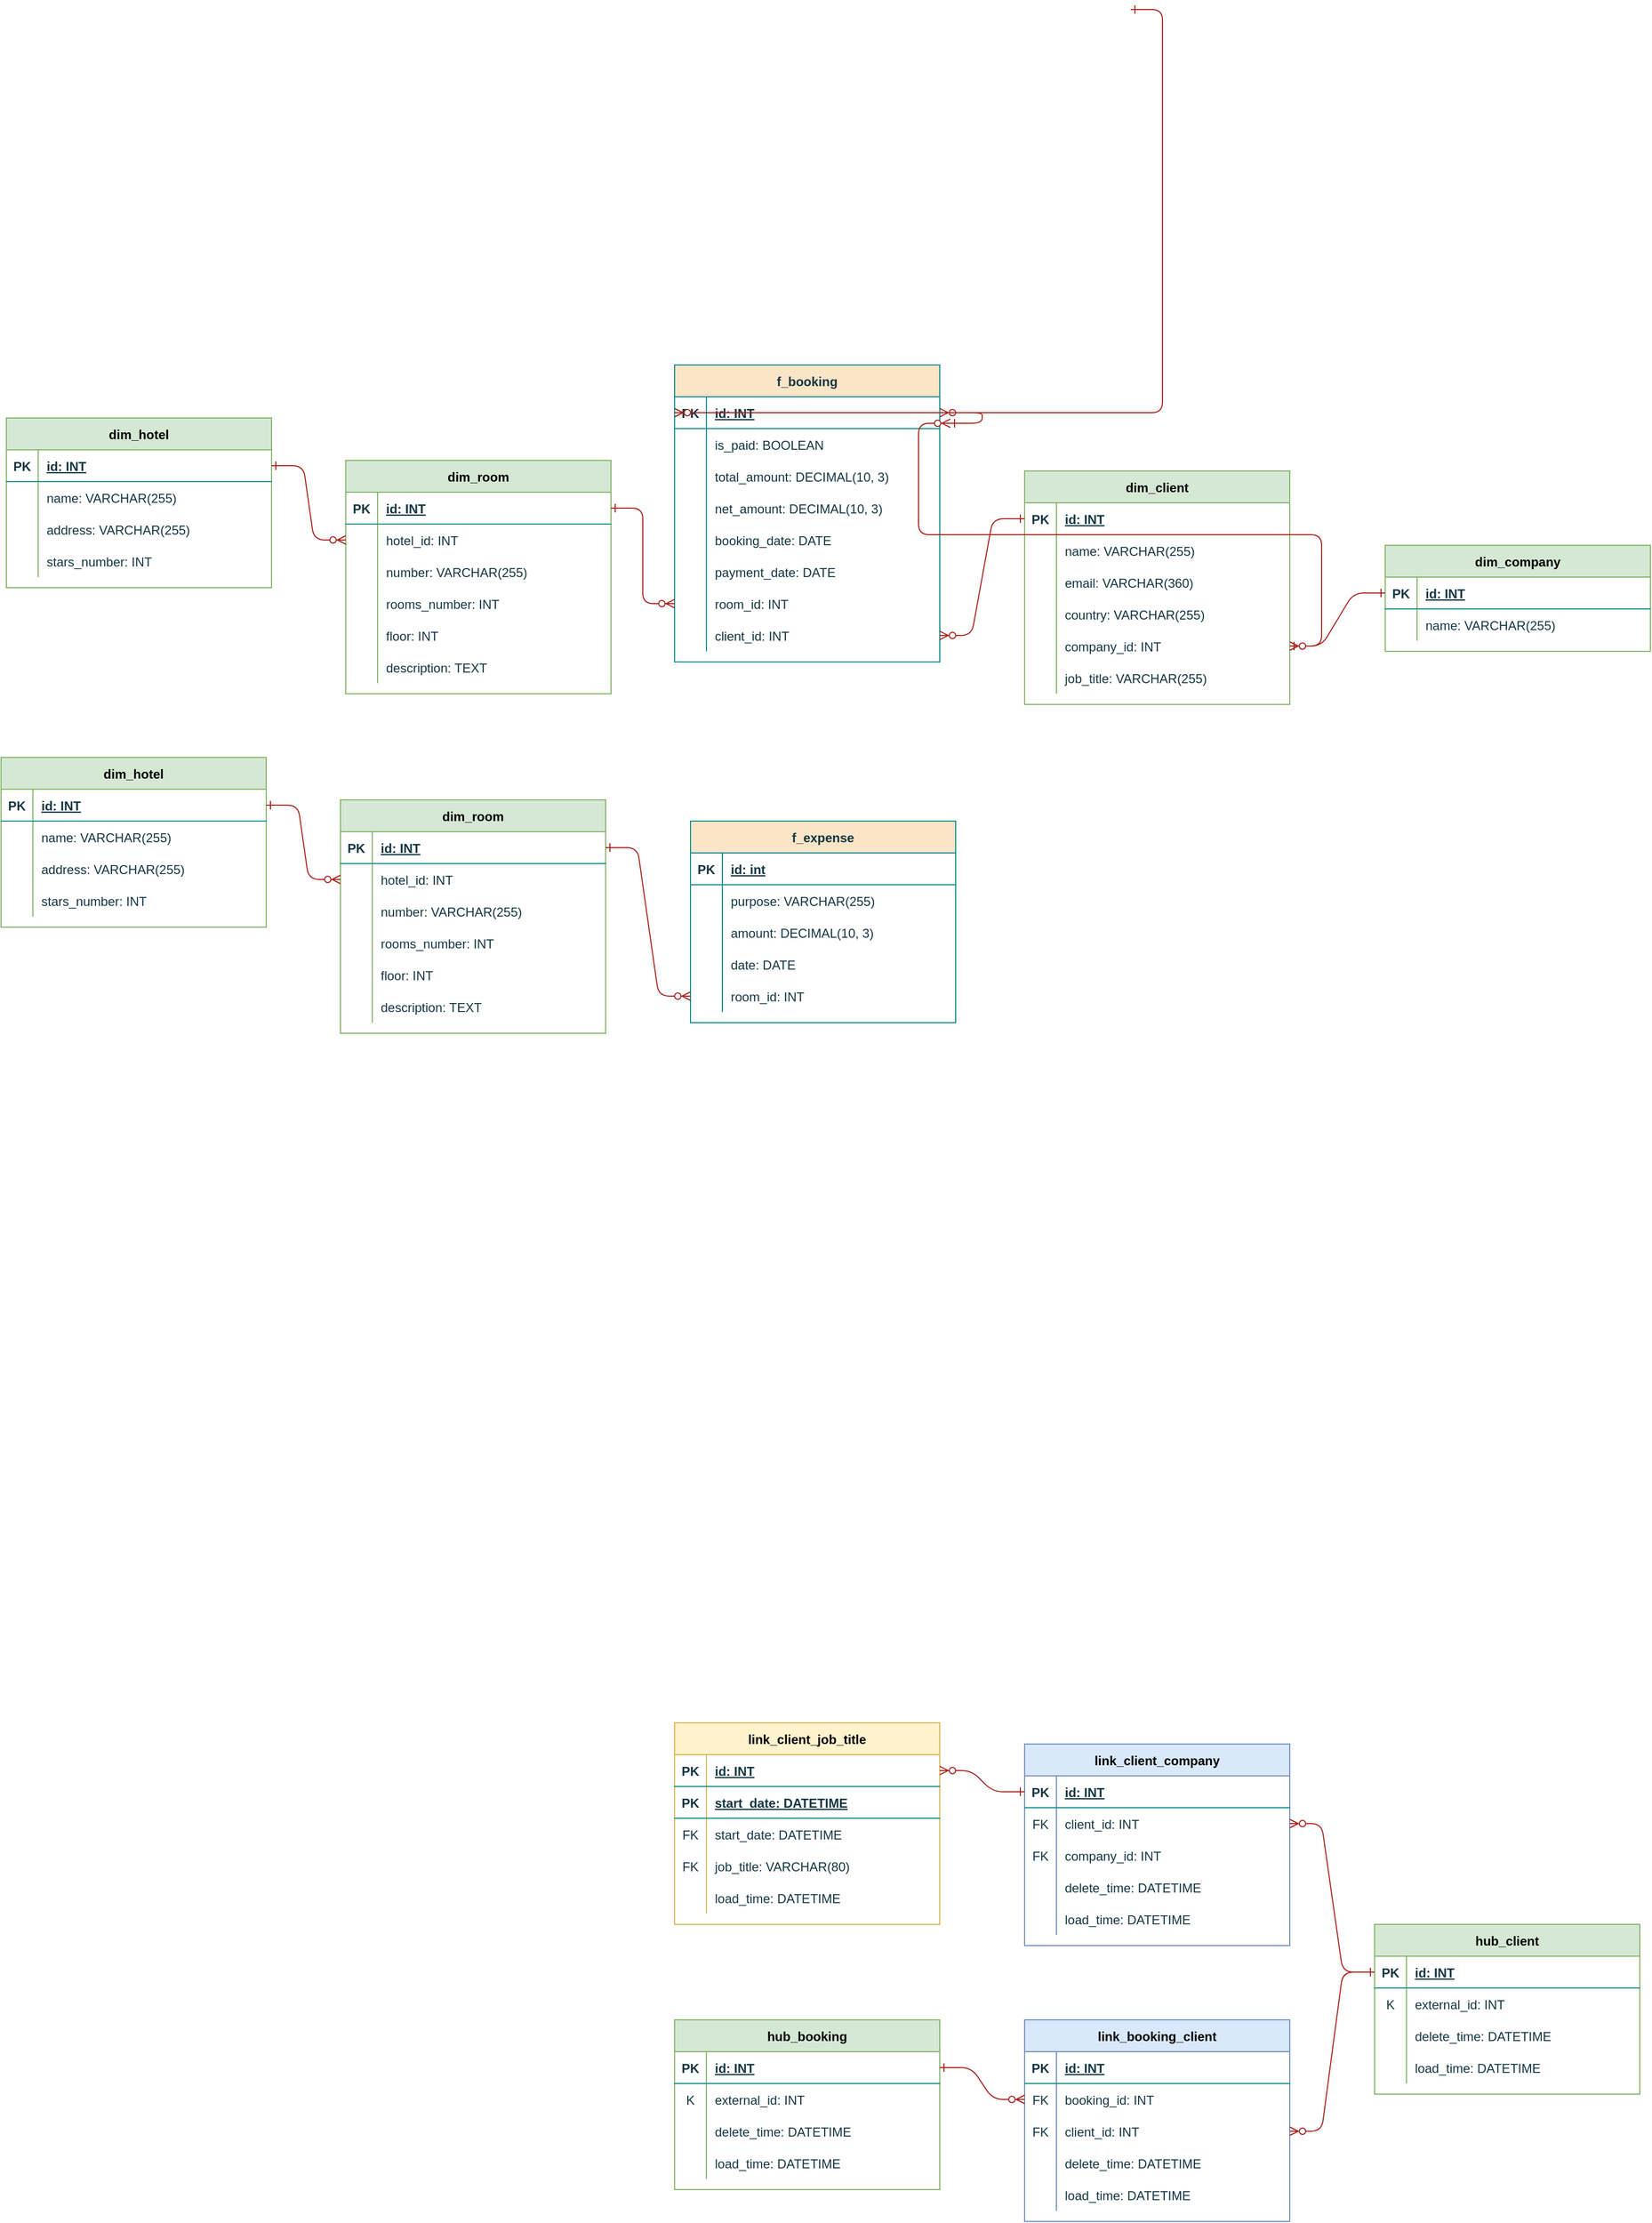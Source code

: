 <mxfile version="21.3.2" type="github">
  <diagram id="R2lEEEUBdFMjLlhIrx00" name="Page-1">
    <mxGraphModel dx="3120" dy="1292" grid="1" gridSize="10" guides="1" tooltips="1" connect="1" arrows="1" fold="1" page="1" pageScale="1" pageWidth="850" pageHeight="1100" math="0" shadow="0" extFonts="Permanent Marker^https://fonts.googleapis.com/css?family=Permanent+Marker">
      <root>
        <mxCell id="0" />
        <mxCell id="1" parent="0" />
        <mxCell id="NWBuwYmIIKWmuOXDOrL8-1" value="f_booking" style="shape=table;startSize=30;container=1;collapsible=1;childLayout=tableLayout;fixedRows=1;rowLines=0;fontStyle=1;align=center;resizeLast=1;labelBackgroundColor=none;fillColor=#FAE5C7;strokeColor=#0F8B8D;fontColor=#143642;" vertex="1" parent="1">
          <mxGeometry x="280" y="510" width="250" height="280" as="geometry" />
        </mxCell>
        <mxCell id="NWBuwYmIIKWmuOXDOrL8-2" value="" style="shape=partialRectangle;collapsible=0;dropTarget=0;pointerEvents=0;fillColor=none;points=[[0,0.5],[1,0.5]];portConstraint=eastwest;top=0;left=0;right=0;bottom=1;labelBackgroundColor=none;strokeColor=#0F8B8D;fontColor=#143642;" vertex="1" parent="NWBuwYmIIKWmuOXDOrL8-1">
          <mxGeometry y="30" width="250" height="30" as="geometry" />
        </mxCell>
        <mxCell id="NWBuwYmIIKWmuOXDOrL8-3" value="PK" style="shape=partialRectangle;overflow=hidden;connectable=0;fillColor=none;top=0;left=0;bottom=0;right=0;fontStyle=1;labelBackgroundColor=none;strokeColor=#0F8B8D;fontColor=#143642;" vertex="1" parent="NWBuwYmIIKWmuOXDOrL8-2">
          <mxGeometry width="30" height="30" as="geometry">
            <mxRectangle width="30" height="30" as="alternateBounds" />
          </mxGeometry>
        </mxCell>
        <mxCell id="NWBuwYmIIKWmuOXDOrL8-4" value="id: INT" style="shape=partialRectangle;overflow=hidden;connectable=0;fillColor=none;top=0;left=0;bottom=0;right=0;align=left;spacingLeft=6;fontStyle=5;labelBackgroundColor=none;strokeColor=#0F8B8D;fontColor=#143642;" vertex="1" parent="NWBuwYmIIKWmuOXDOrL8-2">
          <mxGeometry x="30" width="220" height="30" as="geometry">
            <mxRectangle width="220" height="30" as="alternateBounds" />
          </mxGeometry>
        </mxCell>
        <mxCell id="NWBuwYmIIKWmuOXDOrL8-5" value="" style="shape=partialRectangle;collapsible=0;dropTarget=0;pointerEvents=0;fillColor=none;points=[[0,0.5],[1,0.5]];portConstraint=eastwest;top=0;left=0;right=0;bottom=0;labelBackgroundColor=none;strokeColor=#0F8B8D;fontColor=#143642;" vertex="1" parent="NWBuwYmIIKWmuOXDOrL8-1">
          <mxGeometry y="60" width="250" height="30" as="geometry" />
        </mxCell>
        <mxCell id="NWBuwYmIIKWmuOXDOrL8-6" value="" style="shape=partialRectangle;overflow=hidden;connectable=0;fillColor=none;top=0;left=0;bottom=0;right=0;labelBackgroundColor=none;strokeColor=#0F8B8D;fontColor=#143642;" vertex="1" parent="NWBuwYmIIKWmuOXDOrL8-5">
          <mxGeometry width="30" height="30" as="geometry">
            <mxRectangle width="30" height="30" as="alternateBounds" />
          </mxGeometry>
        </mxCell>
        <mxCell id="NWBuwYmIIKWmuOXDOrL8-7" value="is_paid: BOOLEAN" style="shape=partialRectangle;overflow=hidden;connectable=0;fillColor=none;top=0;left=0;bottom=0;right=0;align=left;spacingLeft=6;labelBackgroundColor=none;strokeColor=#0F8B8D;fontColor=#143642;verticalAlign=middle;" vertex="1" parent="NWBuwYmIIKWmuOXDOrL8-5">
          <mxGeometry x="30" width="220" height="30" as="geometry">
            <mxRectangle width="220" height="30" as="alternateBounds" />
          </mxGeometry>
        </mxCell>
        <mxCell id="NWBuwYmIIKWmuOXDOrL8-8" value="" style="shape=partialRectangle;collapsible=0;dropTarget=0;pointerEvents=0;fillColor=none;points=[[0,0.5],[1,0.5]];portConstraint=eastwest;top=0;left=0;right=0;bottom=0;labelBackgroundColor=none;strokeColor=#0F8B8D;fontColor=#143642;" vertex="1" parent="NWBuwYmIIKWmuOXDOrL8-1">
          <mxGeometry y="90" width="250" height="30" as="geometry" />
        </mxCell>
        <mxCell id="NWBuwYmIIKWmuOXDOrL8-9" value="" style="shape=partialRectangle;overflow=hidden;connectable=0;fillColor=none;top=0;left=0;bottom=0;right=0;labelBackgroundColor=none;strokeColor=#0F8B8D;fontColor=#143642;" vertex="1" parent="NWBuwYmIIKWmuOXDOrL8-8">
          <mxGeometry width="30" height="30" as="geometry">
            <mxRectangle width="30" height="30" as="alternateBounds" />
          </mxGeometry>
        </mxCell>
        <mxCell id="NWBuwYmIIKWmuOXDOrL8-10" value="total_amount: DECIMAL(10, 3)" style="shape=partialRectangle;overflow=hidden;connectable=0;fillColor=none;top=0;left=0;bottom=0;right=0;align=left;spacingLeft=6;labelBackgroundColor=none;strokeColor=#0F8B8D;fontColor=#143642;" vertex="1" parent="NWBuwYmIIKWmuOXDOrL8-8">
          <mxGeometry x="30" width="220" height="30" as="geometry">
            <mxRectangle width="220" height="30" as="alternateBounds" />
          </mxGeometry>
        </mxCell>
        <mxCell id="NWBuwYmIIKWmuOXDOrL8-11" style="shape=partialRectangle;collapsible=0;dropTarget=0;pointerEvents=0;fillColor=none;points=[[0,0.5],[1,0.5]];portConstraint=eastwest;top=0;left=0;right=0;bottom=0;labelBackgroundColor=none;strokeColor=#0F8B8D;fontColor=#143642;" vertex="1" parent="NWBuwYmIIKWmuOXDOrL8-1">
          <mxGeometry y="120" width="250" height="30" as="geometry" />
        </mxCell>
        <mxCell id="NWBuwYmIIKWmuOXDOrL8-12" style="shape=partialRectangle;overflow=hidden;connectable=0;fillColor=none;top=0;left=0;bottom=0;right=0;labelBackgroundColor=none;strokeColor=#0F8B8D;fontColor=#143642;" vertex="1" parent="NWBuwYmIIKWmuOXDOrL8-11">
          <mxGeometry width="30" height="30" as="geometry">
            <mxRectangle width="30" height="30" as="alternateBounds" />
          </mxGeometry>
        </mxCell>
        <mxCell id="NWBuwYmIIKWmuOXDOrL8-13" value="net_amount: DECIMAL(10, 3)" style="shape=partialRectangle;overflow=hidden;connectable=0;fillColor=none;top=0;left=0;bottom=0;right=0;align=left;spacingLeft=6;labelBackgroundColor=none;strokeColor=#0F8B8D;fontColor=#143642;" vertex="1" parent="NWBuwYmIIKWmuOXDOrL8-11">
          <mxGeometry x="30" width="220" height="30" as="geometry">
            <mxRectangle width="220" height="30" as="alternateBounds" />
          </mxGeometry>
        </mxCell>
        <mxCell id="NWBuwYmIIKWmuOXDOrL8-14" style="shape=partialRectangle;collapsible=0;dropTarget=0;pointerEvents=0;fillColor=none;points=[[0,0.5],[1,0.5]];portConstraint=eastwest;top=0;left=0;right=0;bottom=0;labelBackgroundColor=none;strokeColor=#0F8B8D;fontColor=#143642;" vertex="1" parent="NWBuwYmIIKWmuOXDOrL8-1">
          <mxGeometry y="150" width="250" height="30" as="geometry" />
        </mxCell>
        <mxCell id="NWBuwYmIIKWmuOXDOrL8-15" style="shape=partialRectangle;overflow=hidden;connectable=0;fillColor=none;top=0;left=0;bottom=0;right=0;labelBackgroundColor=none;strokeColor=#0F8B8D;fontColor=#143642;" vertex="1" parent="NWBuwYmIIKWmuOXDOrL8-14">
          <mxGeometry width="30" height="30" as="geometry">
            <mxRectangle width="30" height="30" as="alternateBounds" />
          </mxGeometry>
        </mxCell>
        <mxCell id="NWBuwYmIIKWmuOXDOrL8-16" value="booking_date: DATE" style="shape=partialRectangle;overflow=hidden;connectable=0;fillColor=none;top=0;left=0;bottom=0;right=0;align=left;spacingLeft=6;labelBackgroundColor=none;strokeColor=#0F8B8D;fontColor=#143642;" vertex="1" parent="NWBuwYmIIKWmuOXDOrL8-14">
          <mxGeometry x="30" width="220" height="30" as="geometry">
            <mxRectangle width="220" height="30" as="alternateBounds" />
          </mxGeometry>
        </mxCell>
        <mxCell id="NWBuwYmIIKWmuOXDOrL8-17" style="shape=partialRectangle;collapsible=0;dropTarget=0;pointerEvents=0;fillColor=none;points=[[0,0.5],[1,0.5]];portConstraint=eastwest;top=0;left=0;right=0;bottom=0;labelBackgroundColor=none;strokeColor=#0F8B8D;fontColor=#143642;" vertex="1" parent="NWBuwYmIIKWmuOXDOrL8-1">
          <mxGeometry y="180" width="250" height="30" as="geometry" />
        </mxCell>
        <mxCell id="NWBuwYmIIKWmuOXDOrL8-18" style="shape=partialRectangle;overflow=hidden;connectable=0;fillColor=none;top=0;left=0;bottom=0;right=0;labelBackgroundColor=none;strokeColor=#0F8B8D;fontColor=#143642;" vertex="1" parent="NWBuwYmIIKWmuOXDOrL8-17">
          <mxGeometry width="30" height="30" as="geometry">
            <mxRectangle width="30" height="30" as="alternateBounds" />
          </mxGeometry>
        </mxCell>
        <mxCell id="NWBuwYmIIKWmuOXDOrL8-19" value="payment_date: DATE" style="shape=partialRectangle;overflow=hidden;connectable=0;fillColor=none;top=0;left=0;bottom=0;right=0;align=left;spacingLeft=6;labelBackgroundColor=none;strokeColor=#0F8B8D;fontColor=#143642;" vertex="1" parent="NWBuwYmIIKWmuOXDOrL8-17">
          <mxGeometry x="30" width="220" height="30" as="geometry">
            <mxRectangle width="220" height="30" as="alternateBounds" />
          </mxGeometry>
        </mxCell>
        <mxCell id="NWBuwYmIIKWmuOXDOrL8-133" style="shape=partialRectangle;collapsible=0;dropTarget=0;pointerEvents=0;fillColor=none;points=[[0,0.5],[1,0.5]];portConstraint=eastwest;top=0;left=0;right=0;bottom=0;labelBackgroundColor=none;strokeColor=#0F8B8D;fontColor=#143642;" vertex="1" parent="NWBuwYmIIKWmuOXDOrL8-1">
          <mxGeometry y="210" width="250" height="30" as="geometry" />
        </mxCell>
        <mxCell id="NWBuwYmIIKWmuOXDOrL8-134" style="shape=partialRectangle;overflow=hidden;connectable=0;fillColor=none;top=0;left=0;bottom=0;right=0;labelBackgroundColor=none;strokeColor=#0F8B8D;fontColor=#143642;" vertex="1" parent="NWBuwYmIIKWmuOXDOrL8-133">
          <mxGeometry width="30" height="30" as="geometry">
            <mxRectangle width="30" height="30" as="alternateBounds" />
          </mxGeometry>
        </mxCell>
        <mxCell id="NWBuwYmIIKWmuOXDOrL8-135" value="room_id: INT" style="shape=partialRectangle;overflow=hidden;connectable=0;fillColor=none;top=0;left=0;bottom=0;right=0;align=left;spacingLeft=6;labelBackgroundColor=none;strokeColor=#0F8B8D;fontColor=#143642;" vertex="1" parent="NWBuwYmIIKWmuOXDOrL8-133">
          <mxGeometry x="30" width="220" height="30" as="geometry">
            <mxRectangle width="220" height="30" as="alternateBounds" />
          </mxGeometry>
        </mxCell>
        <mxCell id="NWBuwYmIIKWmuOXDOrL8-130" style="shape=partialRectangle;collapsible=0;dropTarget=0;pointerEvents=0;fillColor=none;points=[[0,0.5],[1,0.5]];portConstraint=eastwest;top=0;left=0;right=0;bottom=0;labelBackgroundColor=none;strokeColor=#0F8B8D;fontColor=#143642;" vertex="1" parent="NWBuwYmIIKWmuOXDOrL8-1">
          <mxGeometry y="240" width="250" height="30" as="geometry" />
        </mxCell>
        <mxCell id="NWBuwYmIIKWmuOXDOrL8-131" style="shape=partialRectangle;overflow=hidden;connectable=0;fillColor=none;top=0;left=0;bottom=0;right=0;labelBackgroundColor=none;strokeColor=#0F8B8D;fontColor=#143642;" vertex="1" parent="NWBuwYmIIKWmuOXDOrL8-130">
          <mxGeometry width="30" height="30" as="geometry">
            <mxRectangle width="30" height="30" as="alternateBounds" />
          </mxGeometry>
        </mxCell>
        <mxCell id="NWBuwYmIIKWmuOXDOrL8-132" value="client_id: INT" style="shape=partialRectangle;overflow=hidden;connectable=0;fillColor=none;top=0;left=0;bottom=0;right=0;align=left;spacingLeft=6;labelBackgroundColor=none;strokeColor=#0F8B8D;fontColor=#143642;" vertex="1" parent="NWBuwYmIIKWmuOXDOrL8-130">
          <mxGeometry x="30" width="220" height="30" as="geometry">
            <mxRectangle width="220" height="30" as="alternateBounds" />
          </mxGeometry>
        </mxCell>
        <mxCell id="NWBuwYmIIKWmuOXDOrL8-20" value="f_expense" style="shape=table;startSize=30;container=1;collapsible=1;childLayout=tableLayout;fixedRows=1;rowLines=0;fontStyle=1;align=center;resizeLast=1;labelBackgroundColor=none;fillColor=#FAE5C7;strokeColor=#0F8B8D;fontColor=#143642;" vertex="1" parent="1">
          <mxGeometry x="295" y="940" width="250" height="190" as="geometry" />
        </mxCell>
        <mxCell id="NWBuwYmIIKWmuOXDOrL8-21" value="" style="shape=partialRectangle;collapsible=0;dropTarget=0;pointerEvents=0;fillColor=none;points=[[0,0.5],[1,0.5]];portConstraint=eastwest;top=0;left=0;right=0;bottom=1;labelBackgroundColor=none;strokeColor=#0F8B8D;fontColor=#143642;" vertex="1" parent="NWBuwYmIIKWmuOXDOrL8-20">
          <mxGeometry y="30" width="250" height="30" as="geometry" />
        </mxCell>
        <mxCell id="NWBuwYmIIKWmuOXDOrL8-22" value="PK" style="shape=partialRectangle;overflow=hidden;connectable=0;fillColor=none;top=0;left=0;bottom=0;right=0;fontStyle=1;labelBackgroundColor=none;strokeColor=#0F8B8D;fontColor=#143642;" vertex="1" parent="NWBuwYmIIKWmuOXDOrL8-21">
          <mxGeometry width="30" height="30" as="geometry">
            <mxRectangle width="30" height="30" as="alternateBounds" />
          </mxGeometry>
        </mxCell>
        <mxCell id="NWBuwYmIIKWmuOXDOrL8-23" value="id: int" style="shape=partialRectangle;overflow=hidden;connectable=0;fillColor=none;top=0;left=0;bottom=0;right=0;align=left;spacingLeft=6;fontStyle=5;labelBackgroundColor=none;strokeColor=#0F8B8D;fontColor=#143642;" vertex="1" parent="NWBuwYmIIKWmuOXDOrL8-21">
          <mxGeometry x="30" width="220" height="30" as="geometry">
            <mxRectangle width="220" height="30" as="alternateBounds" />
          </mxGeometry>
        </mxCell>
        <mxCell id="NWBuwYmIIKWmuOXDOrL8-24" value="" style="shape=partialRectangle;collapsible=0;dropTarget=0;pointerEvents=0;fillColor=none;points=[[0,0.5],[1,0.5]];portConstraint=eastwest;top=0;left=0;right=0;bottom=0;labelBackgroundColor=none;strokeColor=#0F8B8D;fontColor=#143642;" vertex="1" parent="NWBuwYmIIKWmuOXDOrL8-20">
          <mxGeometry y="60" width="250" height="30" as="geometry" />
        </mxCell>
        <mxCell id="NWBuwYmIIKWmuOXDOrL8-25" value="" style="shape=partialRectangle;overflow=hidden;connectable=0;fillColor=none;top=0;left=0;bottom=0;right=0;labelBackgroundColor=none;strokeColor=#0F8B8D;fontColor=#143642;" vertex="1" parent="NWBuwYmIIKWmuOXDOrL8-24">
          <mxGeometry width="30" height="30" as="geometry">
            <mxRectangle width="30" height="30" as="alternateBounds" />
          </mxGeometry>
        </mxCell>
        <mxCell id="NWBuwYmIIKWmuOXDOrL8-26" value="purpose: VARCHAR(255)" style="shape=partialRectangle;overflow=hidden;connectable=0;fillColor=none;top=0;left=0;bottom=0;right=0;align=left;spacingLeft=6;labelBackgroundColor=none;strokeColor=#0F8B8D;fontColor=#143642;verticalAlign=middle;" vertex="1" parent="NWBuwYmIIKWmuOXDOrL8-24">
          <mxGeometry x="30" width="220" height="30" as="geometry">
            <mxRectangle width="220" height="30" as="alternateBounds" />
          </mxGeometry>
        </mxCell>
        <mxCell id="NWBuwYmIIKWmuOXDOrL8-27" value="" style="shape=partialRectangle;collapsible=0;dropTarget=0;pointerEvents=0;fillColor=none;points=[[0,0.5],[1,0.5]];portConstraint=eastwest;top=0;left=0;right=0;bottom=0;labelBackgroundColor=none;strokeColor=#0F8B8D;fontColor=#143642;" vertex="1" parent="NWBuwYmIIKWmuOXDOrL8-20">
          <mxGeometry y="90" width="250" height="30" as="geometry" />
        </mxCell>
        <mxCell id="NWBuwYmIIKWmuOXDOrL8-28" value="" style="shape=partialRectangle;overflow=hidden;connectable=0;fillColor=none;top=0;left=0;bottom=0;right=0;labelBackgroundColor=none;strokeColor=#0F8B8D;fontColor=#143642;" vertex="1" parent="NWBuwYmIIKWmuOXDOrL8-27">
          <mxGeometry width="30" height="30" as="geometry">
            <mxRectangle width="30" height="30" as="alternateBounds" />
          </mxGeometry>
        </mxCell>
        <mxCell id="NWBuwYmIIKWmuOXDOrL8-29" value="amount: DECIMAL(10, 3)" style="shape=partialRectangle;overflow=hidden;connectable=0;fillColor=none;top=0;left=0;bottom=0;right=0;align=left;spacingLeft=6;labelBackgroundColor=none;strokeColor=#0F8B8D;fontColor=#143642;" vertex="1" parent="NWBuwYmIIKWmuOXDOrL8-27">
          <mxGeometry x="30" width="220" height="30" as="geometry">
            <mxRectangle width="220" height="30" as="alternateBounds" />
          </mxGeometry>
        </mxCell>
        <mxCell id="NWBuwYmIIKWmuOXDOrL8-33" style="shape=partialRectangle;collapsible=0;dropTarget=0;pointerEvents=0;fillColor=none;points=[[0,0.5],[1,0.5]];portConstraint=eastwest;top=0;left=0;right=0;bottom=0;labelBackgroundColor=none;strokeColor=#0F8B8D;fontColor=#143642;" vertex="1" parent="NWBuwYmIIKWmuOXDOrL8-20">
          <mxGeometry y="120" width="250" height="30" as="geometry" />
        </mxCell>
        <mxCell id="NWBuwYmIIKWmuOXDOrL8-34" style="shape=partialRectangle;overflow=hidden;connectable=0;fillColor=none;top=0;left=0;bottom=0;right=0;labelBackgroundColor=none;strokeColor=#0F8B8D;fontColor=#143642;" vertex="1" parent="NWBuwYmIIKWmuOXDOrL8-33">
          <mxGeometry width="30" height="30" as="geometry">
            <mxRectangle width="30" height="30" as="alternateBounds" />
          </mxGeometry>
        </mxCell>
        <mxCell id="NWBuwYmIIKWmuOXDOrL8-35" value="date: DATE" style="shape=partialRectangle;overflow=hidden;connectable=0;fillColor=none;top=0;left=0;bottom=0;right=0;align=left;spacingLeft=6;labelBackgroundColor=none;strokeColor=#0F8B8D;fontColor=#143642;" vertex="1" parent="NWBuwYmIIKWmuOXDOrL8-33">
          <mxGeometry x="30" width="220" height="30" as="geometry">
            <mxRectangle width="220" height="30" as="alternateBounds" />
          </mxGeometry>
        </mxCell>
        <mxCell id="NWBuwYmIIKWmuOXDOrL8-172" style="shape=partialRectangle;collapsible=0;dropTarget=0;pointerEvents=0;fillColor=none;points=[[0,0.5],[1,0.5]];portConstraint=eastwest;top=0;left=0;right=0;bottom=0;labelBackgroundColor=none;strokeColor=#0F8B8D;fontColor=#143642;" vertex="1" parent="NWBuwYmIIKWmuOXDOrL8-20">
          <mxGeometry y="150" width="250" height="30" as="geometry" />
        </mxCell>
        <mxCell id="NWBuwYmIIKWmuOXDOrL8-173" style="shape=partialRectangle;overflow=hidden;connectable=0;fillColor=none;top=0;left=0;bottom=0;right=0;labelBackgroundColor=none;strokeColor=#0F8B8D;fontColor=#143642;" vertex="1" parent="NWBuwYmIIKWmuOXDOrL8-172">
          <mxGeometry width="30" height="30" as="geometry">
            <mxRectangle width="30" height="30" as="alternateBounds" />
          </mxGeometry>
        </mxCell>
        <mxCell id="NWBuwYmIIKWmuOXDOrL8-174" value="room_id: INT" style="shape=partialRectangle;overflow=hidden;connectable=0;fillColor=none;top=0;left=0;bottom=0;right=0;align=left;spacingLeft=6;labelBackgroundColor=none;strokeColor=#0F8B8D;fontColor=#143642;" vertex="1" parent="NWBuwYmIIKWmuOXDOrL8-172">
          <mxGeometry x="30" width="220" height="30" as="geometry">
            <mxRectangle width="220" height="30" as="alternateBounds" />
          </mxGeometry>
        </mxCell>
        <mxCell id="NWBuwYmIIKWmuOXDOrL8-39" value="dim_client" style="shape=table;startSize=30;container=1;collapsible=1;childLayout=tableLayout;fixedRows=1;rowLines=0;fontStyle=1;align=center;resizeLast=1;labelBackgroundColor=none;fillColor=#d5e8d4;strokeColor=#82b366;" vertex="1" parent="1">
          <mxGeometry x="610" y="610" width="250" height="220" as="geometry" />
        </mxCell>
        <mxCell id="NWBuwYmIIKWmuOXDOrL8-40" value="" style="shape=partialRectangle;collapsible=0;dropTarget=0;pointerEvents=0;fillColor=none;points=[[0,0.5],[1,0.5]];portConstraint=eastwest;top=0;left=0;right=0;bottom=1;labelBackgroundColor=none;strokeColor=#0F8B8D;fontColor=#143642;" vertex="1" parent="NWBuwYmIIKWmuOXDOrL8-39">
          <mxGeometry y="30" width="250" height="30" as="geometry" />
        </mxCell>
        <mxCell id="NWBuwYmIIKWmuOXDOrL8-41" value="PK" style="shape=partialRectangle;overflow=hidden;connectable=0;fillColor=none;top=0;left=0;bottom=0;right=0;fontStyle=1;labelBackgroundColor=none;strokeColor=#0F8B8D;fontColor=#143642;" vertex="1" parent="NWBuwYmIIKWmuOXDOrL8-40">
          <mxGeometry width="30" height="30" as="geometry">
            <mxRectangle width="30" height="30" as="alternateBounds" />
          </mxGeometry>
        </mxCell>
        <mxCell id="NWBuwYmIIKWmuOXDOrL8-42" value="id: INT" style="shape=partialRectangle;overflow=hidden;connectable=0;fillColor=none;top=0;left=0;bottom=0;right=0;align=left;spacingLeft=6;fontStyle=5;labelBackgroundColor=none;strokeColor=#0F8B8D;fontColor=#143642;" vertex="1" parent="NWBuwYmIIKWmuOXDOrL8-40">
          <mxGeometry x="30" width="220" height="30" as="geometry">
            <mxRectangle width="220" height="30" as="alternateBounds" />
          </mxGeometry>
        </mxCell>
        <mxCell id="NWBuwYmIIKWmuOXDOrL8-58" style="shape=partialRectangle;collapsible=0;dropTarget=0;pointerEvents=0;fillColor=none;points=[[0,0.5],[1,0.5]];portConstraint=eastwest;top=0;left=0;right=0;bottom=0;labelBackgroundColor=none;strokeColor=#0F8B8D;fontColor=#143642;" vertex="1" parent="NWBuwYmIIKWmuOXDOrL8-39">
          <mxGeometry y="60" width="250" height="30" as="geometry" />
        </mxCell>
        <mxCell id="NWBuwYmIIKWmuOXDOrL8-59" style="shape=partialRectangle;overflow=hidden;connectable=0;fillColor=none;top=0;left=0;bottom=0;right=0;labelBackgroundColor=none;strokeColor=#0F8B8D;fontColor=#143642;" vertex="1" parent="NWBuwYmIIKWmuOXDOrL8-58">
          <mxGeometry width="30" height="30" as="geometry">
            <mxRectangle width="30" height="30" as="alternateBounds" />
          </mxGeometry>
        </mxCell>
        <mxCell id="NWBuwYmIIKWmuOXDOrL8-60" value="name: VARCHAR(255)" style="shape=partialRectangle;overflow=hidden;connectable=0;fillColor=none;top=0;left=0;bottom=0;right=0;align=left;spacingLeft=6;labelBackgroundColor=none;strokeColor=#0F8B8D;fontColor=#143642;verticalAlign=middle;" vertex="1" parent="NWBuwYmIIKWmuOXDOrL8-58">
          <mxGeometry x="30" width="220" height="30" as="geometry">
            <mxRectangle width="220" height="30" as="alternateBounds" />
          </mxGeometry>
        </mxCell>
        <mxCell id="NWBuwYmIIKWmuOXDOrL8-43" value="" style="shape=partialRectangle;collapsible=0;dropTarget=0;pointerEvents=0;fillColor=none;points=[[0,0.5],[1,0.5]];portConstraint=eastwest;top=0;left=0;right=0;bottom=0;labelBackgroundColor=none;strokeColor=#0F8B8D;fontColor=#143642;" vertex="1" parent="NWBuwYmIIKWmuOXDOrL8-39">
          <mxGeometry y="90" width="250" height="30" as="geometry" />
        </mxCell>
        <mxCell id="NWBuwYmIIKWmuOXDOrL8-44" value="" style="shape=partialRectangle;overflow=hidden;connectable=0;fillColor=none;top=0;left=0;bottom=0;right=0;labelBackgroundColor=none;strokeColor=#0F8B8D;fontColor=#143642;" vertex="1" parent="NWBuwYmIIKWmuOXDOrL8-43">
          <mxGeometry width="30" height="30" as="geometry">
            <mxRectangle width="30" height="30" as="alternateBounds" />
          </mxGeometry>
        </mxCell>
        <mxCell id="NWBuwYmIIKWmuOXDOrL8-45" value="email: VARCHAR(360)" style="shape=partialRectangle;overflow=hidden;connectable=0;fillColor=none;top=0;left=0;bottom=0;right=0;align=left;spacingLeft=6;labelBackgroundColor=none;strokeColor=#0F8B8D;fontColor=#143642;verticalAlign=middle;" vertex="1" parent="NWBuwYmIIKWmuOXDOrL8-43">
          <mxGeometry x="30" width="220" height="30" as="geometry">
            <mxRectangle width="220" height="30" as="alternateBounds" />
          </mxGeometry>
        </mxCell>
        <mxCell id="NWBuwYmIIKWmuOXDOrL8-46" value="" style="shape=partialRectangle;collapsible=0;dropTarget=0;pointerEvents=0;fillColor=none;points=[[0,0.5],[1,0.5]];portConstraint=eastwest;top=0;left=0;right=0;bottom=0;labelBackgroundColor=none;strokeColor=#0F8B8D;fontColor=#143642;" vertex="1" parent="NWBuwYmIIKWmuOXDOrL8-39">
          <mxGeometry y="120" width="250" height="30" as="geometry" />
        </mxCell>
        <mxCell id="NWBuwYmIIKWmuOXDOrL8-47" value="" style="shape=partialRectangle;overflow=hidden;connectable=0;fillColor=none;top=0;left=0;bottom=0;right=0;labelBackgroundColor=none;strokeColor=#0F8B8D;fontColor=#143642;" vertex="1" parent="NWBuwYmIIKWmuOXDOrL8-46">
          <mxGeometry width="30" height="30" as="geometry">
            <mxRectangle width="30" height="30" as="alternateBounds" />
          </mxGeometry>
        </mxCell>
        <mxCell id="NWBuwYmIIKWmuOXDOrL8-48" value="country: VARCHAR(255)" style="shape=partialRectangle;overflow=hidden;connectable=0;fillColor=none;top=0;left=0;bottom=0;right=0;align=left;spacingLeft=6;labelBackgroundColor=none;strokeColor=#0F8B8D;fontColor=#143642;" vertex="1" parent="NWBuwYmIIKWmuOXDOrL8-46">
          <mxGeometry x="30" width="220" height="30" as="geometry">
            <mxRectangle width="220" height="30" as="alternateBounds" />
          </mxGeometry>
        </mxCell>
        <mxCell id="NWBuwYmIIKWmuOXDOrL8-49" style="shape=partialRectangle;collapsible=0;dropTarget=0;pointerEvents=0;fillColor=none;points=[[0,0.5],[1,0.5]];portConstraint=eastwest;top=0;left=0;right=0;bottom=0;labelBackgroundColor=none;strokeColor=#0F8B8D;fontColor=#143642;" vertex="1" parent="NWBuwYmIIKWmuOXDOrL8-39">
          <mxGeometry y="150" width="250" height="30" as="geometry" />
        </mxCell>
        <mxCell id="NWBuwYmIIKWmuOXDOrL8-50" style="shape=partialRectangle;overflow=hidden;connectable=0;fillColor=none;top=0;left=0;bottom=0;right=0;labelBackgroundColor=none;strokeColor=#0F8B8D;fontColor=#143642;" vertex="1" parent="NWBuwYmIIKWmuOXDOrL8-49">
          <mxGeometry width="30" height="30" as="geometry">
            <mxRectangle width="30" height="30" as="alternateBounds" />
          </mxGeometry>
        </mxCell>
        <mxCell id="NWBuwYmIIKWmuOXDOrL8-51" value="company_id: INT" style="shape=partialRectangle;overflow=hidden;connectable=0;fillColor=none;top=0;left=0;bottom=0;right=0;align=left;spacingLeft=6;labelBackgroundColor=none;strokeColor=#0F8B8D;fontColor=#143642;" vertex="1" parent="NWBuwYmIIKWmuOXDOrL8-49">
          <mxGeometry x="30" width="220" height="30" as="geometry">
            <mxRectangle width="220" height="30" as="alternateBounds" />
          </mxGeometry>
        </mxCell>
        <mxCell id="NWBuwYmIIKWmuOXDOrL8-52" style="shape=partialRectangle;collapsible=0;dropTarget=0;pointerEvents=0;fillColor=none;points=[[0,0.5],[1,0.5]];portConstraint=eastwest;top=0;left=0;right=0;bottom=0;labelBackgroundColor=none;strokeColor=#0F8B8D;fontColor=#143642;" vertex="1" parent="NWBuwYmIIKWmuOXDOrL8-39">
          <mxGeometry y="180" width="250" height="30" as="geometry" />
        </mxCell>
        <mxCell id="NWBuwYmIIKWmuOXDOrL8-53" style="shape=partialRectangle;overflow=hidden;connectable=0;fillColor=none;top=0;left=0;bottom=0;right=0;labelBackgroundColor=none;strokeColor=#0F8B8D;fontColor=#143642;" vertex="1" parent="NWBuwYmIIKWmuOXDOrL8-52">
          <mxGeometry width="30" height="30" as="geometry">
            <mxRectangle width="30" height="30" as="alternateBounds" />
          </mxGeometry>
        </mxCell>
        <mxCell id="NWBuwYmIIKWmuOXDOrL8-54" value="job_title: VARCHAR(255)" style="shape=partialRectangle;overflow=hidden;connectable=0;fillColor=none;top=0;left=0;bottom=0;right=0;align=left;spacingLeft=6;labelBackgroundColor=none;strokeColor=#0F8B8D;fontColor=#143642;" vertex="1" parent="NWBuwYmIIKWmuOXDOrL8-52">
          <mxGeometry x="30" width="220" height="30" as="geometry">
            <mxRectangle width="220" height="30" as="alternateBounds" />
          </mxGeometry>
        </mxCell>
        <mxCell id="NWBuwYmIIKWmuOXDOrL8-65" value="dim_company" style="shape=table;startSize=30;container=1;collapsible=1;childLayout=tableLayout;fixedRows=1;rowLines=0;fontStyle=1;align=center;resizeLast=1;labelBackgroundColor=none;fillColor=#d5e8d4;strokeColor=#82b366;" vertex="1" parent="1">
          <mxGeometry x="950" y="680" width="250" height="100" as="geometry" />
        </mxCell>
        <mxCell id="NWBuwYmIIKWmuOXDOrL8-66" value="" style="shape=partialRectangle;collapsible=0;dropTarget=0;pointerEvents=0;fillColor=none;points=[[0,0.5],[1,0.5]];portConstraint=eastwest;top=0;left=0;right=0;bottom=1;labelBackgroundColor=none;strokeColor=#0F8B8D;fontColor=#143642;" vertex="1" parent="NWBuwYmIIKWmuOXDOrL8-65">
          <mxGeometry y="30" width="250" height="30" as="geometry" />
        </mxCell>
        <mxCell id="NWBuwYmIIKWmuOXDOrL8-67" value="PK" style="shape=partialRectangle;overflow=hidden;connectable=0;fillColor=none;top=0;left=0;bottom=0;right=0;fontStyle=1;labelBackgroundColor=none;strokeColor=#0F8B8D;fontColor=#143642;" vertex="1" parent="NWBuwYmIIKWmuOXDOrL8-66">
          <mxGeometry width="30" height="30" as="geometry">
            <mxRectangle width="30" height="30" as="alternateBounds" />
          </mxGeometry>
        </mxCell>
        <mxCell id="NWBuwYmIIKWmuOXDOrL8-68" value="id: INT" style="shape=partialRectangle;overflow=hidden;connectable=0;fillColor=none;top=0;left=0;bottom=0;right=0;align=left;spacingLeft=6;fontStyle=5;labelBackgroundColor=none;strokeColor=#0F8B8D;fontColor=#143642;" vertex="1" parent="NWBuwYmIIKWmuOXDOrL8-66">
          <mxGeometry x="30" width="220" height="30" as="geometry">
            <mxRectangle width="220" height="30" as="alternateBounds" />
          </mxGeometry>
        </mxCell>
        <mxCell id="NWBuwYmIIKWmuOXDOrL8-72" style="shape=partialRectangle;collapsible=0;dropTarget=0;pointerEvents=0;fillColor=none;points=[[0,0.5],[1,0.5]];portConstraint=eastwest;top=0;left=0;right=0;bottom=0;labelBackgroundColor=none;strokeColor=#0F8B8D;fontColor=#143642;" vertex="1" parent="NWBuwYmIIKWmuOXDOrL8-65">
          <mxGeometry y="60" width="250" height="30" as="geometry" />
        </mxCell>
        <mxCell id="NWBuwYmIIKWmuOXDOrL8-73" style="shape=partialRectangle;overflow=hidden;connectable=0;fillColor=none;top=0;left=0;bottom=0;right=0;labelBackgroundColor=none;strokeColor=#0F8B8D;fontColor=#143642;" vertex="1" parent="NWBuwYmIIKWmuOXDOrL8-72">
          <mxGeometry width="30" height="30" as="geometry">
            <mxRectangle width="30" height="30" as="alternateBounds" />
          </mxGeometry>
        </mxCell>
        <mxCell id="NWBuwYmIIKWmuOXDOrL8-74" value="name: VARCHAR(255)" style="shape=partialRectangle;overflow=hidden;connectable=0;fillColor=none;top=0;left=0;bottom=0;right=0;align=left;spacingLeft=6;labelBackgroundColor=none;strokeColor=#0F8B8D;fontColor=#143642;verticalAlign=middle;" vertex="1" parent="NWBuwYmIIKWmuOXDOrL8-72">
          <mxGeometry x="30" width="220" height="30" as="geometry">
            <mxRectangle width="220" height="30" as="alternateBounds" />
          </mxGeometry>
        </mxCell>
        <mxCell id="NWBuwYmIIKWmuOXDOrL8-61" value="" style="edgeStyle=entityRelationEdgeStyle;endArrow=ERzeroToMany;startArrow=ERone;endFill=1;startFill=0;labelBackgroundColor=none;strokeColor=#A8201A;fontColor=default;exitX=0;exitY=0.5;exitDx=0;exitDy=0;entryX=1;entryY=0.5;entryDx=0;entryDy=0;" edge="1" parent="1" source="NWBuwYmIIKWmuOXDOrL8-62" target="NWBuwYmIIKWmuOXDOrL8-2">
          <mxGeometry width="100" height="100" relative="1" as="geometry">
            <mxPoint x="710" y="175" as="sourcePoint" />
            <mxPoint x="710" y="365" as="targetPoint" />
          </mxGeometry>
        </mxCell>
        <mxCell id="NWBuwYmIIKWmuOXDOrL8-87" value="" style="edgeStyle=entityRelationEdgeStyle;endArrow=ERzeroToMany;startArrow=ERone;endFill=1;startFill=0;labelBackgroundColor=none;strokeColor=#A8201A;fontColor=default;entryX=0;entryY=0.5;entryDx=0;entryDy=0;" edge="1" parent="1" source="NWBuwYmIIKWmuOXDOrL8-49" target="NWBuwYmIIKWmuOXDOrL8-69">
          <mxGeometry width="100" height="100" relative="1" as="geometry">
            <mxPoint x="670" y="565" as="sourcePoint" />
            <mxPoint x="540" y="565" as="targetPoint" />
          </mxGeometry>
        </mxCell>
        <mxCell id="NWBuwYmIIKWmuOXDOrL8-89" value="" style="edgeStyle=entityRelationEdgeStyle;endArrow=ERzeroToMany;startArrow=ERone;endFill=1;startFill=0;labelBackgroundColor=none;strokeColor=#A8201A;fontColor=default;exitX=0;exitY=0.5;exitDx=0;exitDy=0;entryX=1;entryY=0.5;entryDx=0;entryDy=0;" edge="1" parent="1" source="NWBuwYmIIKWmuOXDOrL8-66" target="NWBuwYmIIKWmuOXDOrL8-49">
          <mxGeometry width="100" height="100" relative="1" as="geometry">
            <mxPoint x="540" y="565" as="sourcePoint" />
            <mxPoint x="670" y="595" as="targetPoint" />
          </mxGeometry>
        </mxCell>
        <mxCell id="NWBuwYmIIKWmuOXDOrL8-90" value="dim_room" style="shape=table;startSize=30;container=1;collapsible=1;childLayout=tableLayout;fixedRows=1;rowLines=0;fontStyle=1;align=center;resizeLast=1;labelBackgroundColor=none;fillColor=#d5e8d4;strokeColor=#82b366;" vertex="1" parent="1">
          <mxGeometry x="-30" y="600" width="250" height="220" as="geometry" />
        </mxCell>
        <mxCell id="NWBuwYmIIKWmuOXDOrL8-91" value="" style="shape=partialRectangle;collapsible=0;dropTarget=0;pointerEvents=0;fillColor=none;points=[[0,0.5],[1,0.5]];portConstraint=eastwest;top=0;left=0;right=0;bottom=1;labelBackgroundColor=none;strokeColor=#0F8B8D;fontColor=#143642;" vertex="1" parent="NWBuwYmIIKWmuOXDOrL8-90">
          <mxGeometry y="30" width="250" height="30" as="geometry" />
        </mxCell>
        <mxCell id="NWBuwYmIIKWmuOXDOrL8-92" value="PK" style="shape=partialRectangle;overflow=hidden;connectable=0;fillColor=none;top=0;left=0;bottom=0;right=0;fontStyle=1;labelBackgroundColor=none;strokeColor=#0F8B8D;fontColor=#143642;" vertex="1" parent="NWBuwYmIIKWmuOXDOrL8-91">
          <mxGeometry width="30" height="30" as="geometry">
            <mxRectangle width="30" height="30" as="alternateBounds" />
          </mxGeometry>
        </mxCell>
        <mxCell id="NWBuwYmIIKWmuOXDOrL8-93" value="id: INT" style="shape=partialRectangle;overflow=hidden;connectable=0;fillColor=none;top=0;left=0;bottom=0;right=0;align=left;spacingLeft=6;fontStyle=5;labelBackgroundColor=none;strokeColor=#0F8B8D;fontColor=#143642;" vertex="1" parent="NWBuwYmIIKWmuOXDOrL8-91">
          <mxGeometry x="30" width="220" height="30" as="geometry">
            <mxRectangle width="220" height="30" as="alternateBounds" />
          </mxGeometry>
        </mxCell>
        <mxCell id="NWBuwYmIIKWmuOXDOrL8-113" style="shape=partialRectangle;collapsible=0;dropTarget=0;pointerEvents=0;fillColor=none;points=[[0,0.5],[1,0.5]];portConstraint=eastwest;top=0;left=0;right=0;bottom=0;labelBackgroundColor=none;strokeColor=#0F8B8D;fontColor=#143642;" vertex="1" parent="NWBuwYmIIKWmuOXDOrL8-90">
          <mxGeometry y="60" width="250" height="30" as="geometry" />
        </mxCell>
        <mxCell id="NWBuwYmIIKWmuOXDOrL8-114" style="shape=partialRectangle;overflow=hidden;connectable=0;fillColor=none;top=0;left=0;bottom=0;right=0;labelBackgroundColor=none;strokeColor=#0F8B8D;fontColor=#143642;" vertex="1" parent="NWBuwYmIIKWmuOXDOrL8-113">
          <mxGeometry width="30" height="30" as="geometry">
            <mxRectangle width="30" height="30" as="alternateBounds" />
          </mxGeometry>
        </mxCell>
        <mxCell id="NWBuwYmIIKWmuOXDOrL8-115" value="hotel_id: INT" style="shape=partialRectangle;overflow=hidden;connectable=0;fillColor=none;top=0;left=0;bottom=0;right=0;align=left;spacingLeft=6;labelBackgroundColor=none;strokeColor=#0F8B8D;fontColor=#143642;verticalAlign=middle;" vertex="1" parent="NWBuwYmIIKWmuOXDOrL8-113">
          <mxGeometry x="30" width="220" height="30" as="geometry">
            <mxRectangle width="220" height="30" as="alternateBounds" />
          </mxGeometry>
        </mxCell>
        <mxCell id="NWBuwYmIIKWmuOXDOrL8-97" style="shape=partialRectangle;collapsible=0;dropTarget=0;pointerEvents=0;fillColor=none;points=[[0,0.5],[1,0.5]];portConstraint=eastwest;top=0;left=0;right=0;bottom=0;labelBackgroundColor=none;strokeColor=#0F8B8D;fontColor=#143642;" vertex="1" parent="NWBuwYmIIKWmuOXDOrL8-90">
          <mxGeometry y="90" width="250" height="30" as="geometry" />
        </mxCell>
        <mxCell id="NWBuwYmIIKWmuOXDOrL8-98" style="shape=partialRectangle;overflow=hidden;connectable=0;fillColor=none;top=0;left=0;bottom=0;right=0;labelBackgroundColor=none;strokeColor=#0F8B8D;fontColor=#143642;" vertex="1" parent="NWBuwYmIIKWmuOXDOrL8-97">
          <mxGeometry width="30" height="30" as="geometry">
            <mxRectangle width="30" height="30" as="alternateBounds" />
          </mxGeometry>
        </mxCell>
        <mxCell id="NWBuwYmIIKWmuOXDOrL8-99" value="number: VARCHAR(255)" style="shape=partialRectangle;overflow=hidden;connectable=0;fillColor=none;top=0;left=0;bottom=0;right=0;align=left;spacingLeft=6;labelBackgroundColor=none;strokeColor=#0F8B8D;fontColor=#143642;verticalAlign=middle;" vertex="1" parent="NWBuwYmIIKWmuOXDOrL8-97">
          <mxGeometry x="30" width="220" height="30" as="geometry">
            <mxRectangle width="220" height="30" as="alternateBounds" />
          </mxGeometry>
        </mxCell>
        <mxCell id="NWBuwYmIIKWmuOXDOrL8-100" value="" style="shape=partialRectangle;collapsible=0;dropTarget=0;pointerEvents=0;fillColor=none;points=[[0,0.5],[1,0.5]];portConstraint=eastwest;top=0;left=0;right=0;bottom=0;labelBackgroundColor=none;strokeColor=#0F8B8D;fontColor=#143642;" vertex="1" parent="NWBuwYmIIKWmuOXDOrL8-90">
          <mxGeometry y="120" width="250" height="30" as="geometry" />
        </mxCell>
        <mxCell id="NWBuwYmIIKWmuOXDOrL8-101" value="" style="shape=partialRectangle;overflow=hidden;connectable=0;fillColor=none;top=0;left=0;bottom=0;right=0;labelBackgroundColor=none;strokeColor=#0F8B8D;fontColor=#143642;" vertex="1" parent="NWBuwYmIIKWmuOXDOrL8-100">
          <mxGeometry width="30" height="30" as="geometry">
            <mxRectangle width="30" height="30" as="alternateBounds" />
          </mxGeometry>
        </mxCell>
        <mxCell id="NWBuwYmIIKWmuOXDOrL8-102" value="rooms_number: INT" style="shape=partialRectangle;overflow=hidden;connectable=0;fillColor=none;top=0;left=0;bottom=0;right=0;align=left;spacingLeft=6;labelBackgroundColor=none;strokeColor=#0F8B8D;fontColor=#143642;verticalAlign=middle;" vertex="1" parent="NWBuwYmIIKWmuOXDOrL8-100">
          <mxGeometry x="30" width="220" height="30" as="geometry">
            <mxRectangle width="220" height="30" as="alternateBounds" />
          </mxGeometry>
        </mxCell>
        <mxCell id="NWBuwYmIIKWmuOXDOrL8-103" value="" style="shape=partialRectangle;collapsible=0;dropTarget=0;pointerEvents=0;fillColor=none;points=[[0,0.5],[1,0.5]];portConstraint=eastwest;top=0;left=0;right=0;bottom=0;labelBackgroundColor=none;strokeColor=#0F8B8D;fontColor=#143642;" vertex="1" parent="NWBuwYmIIKWmuOXDOrL8-90">
          <mxGeometry y="150" width="250" height="30" as="geometry" />
        </mxCell>
        <mxCell id="NWBuwYmIIKWmuOXDOrL8-104" value="" style="shape=partialRectangle;overflow=hidden;connectable=0;fillColor=none;top=0;left=0;bottom=0;right=0;labelBackgroundColor=none;strokeColor=#0F8B8D;fontColor=#143642;" vertex="1" parent="NWBuwYmIIKWmuOXDOrL8-103">
          <mxGeometry width="30" height="30" as="geometry">
            <mxRectangle width="30" height="30" as="alternateBounds" />
          </mxGeometry>
        </mxCell>
        <mxCell id="NWBuwYmIIKWmuOXDOrL8-105" value="floor: INT" style="shape=partialRectangle;overflow=hidden;connectable=0;fillColor=none;top=0;left=0;bottom=0;right=0;align=left;spacingLeft=6;labelBackgroundColor=none;strokeColor=#0F8B8D;fontColor=#143642;" vertex="1" parent="NWBuwYmIIKWmuOXDOrL8-103">
          <mxGeometry x="30" width="220" height="30" as="geometry">
            <mxRectangle width="220" height="30" as="alternateBounds" />
          </mxGeometry>
        </mxCell>
        <mxCell id="NWBuwYmIIKWmuOXDOrL8-106" style="shape=partialRectangle;collapsible=0;dropTarget=0;pointerEvents=0;fillColor=none;points=[[0,0.5],[1,0.5]];portConstraint=eastwest;top=0;left=0;right=0;bottom=0;labelBackgroundColor=none;strokeColor=#0F8B8D;fontColor=#143642;" vertex="1" parent="NWBuwYmIIKWmuOXDOrL8-90">
          <mxGeometry y="180" width="250" height="30" as="geometry" />
        </mxCell>
        <mxCell id="NWBuwYmIIKWmuOXDOrL8-107" style="shape=partialRectangle;overflow=hidden;connectable=0;fillColor=none;top=0;left=0;bottom=0;right=0;labelBackgroundColor=none;strokeColor=#0F8B8D;fontColor=#143642;" vertex="1" parent="NWBuwYmIIKWmuOXDOrL8-106">
          <mxGeometry width="30" height="30" as="geometry">
            <mxRectangle width="30" height="30" as="alternateBounds" />
          </mxGeometry>
        </mxCell>
        <mxCell id="NWBuwYmIIKWmuOXDOrL8-108" value="description: TEXT" style="shape=partialRectangle;overflow=hidden;connectable=0;fillColor=none;top=0;left=0;bottom=0;right=0;align=left;spacingLeft=6;labelBackgroundColor=none;strokeColor=#0F8B8D;fontColor=#143642;" vertex="1" parent="NWBuwYmIIKWmuOXDOrL8-106">
          <mxGeometry x="30" width="220" height="30" as="geometry">
            <mxRectangle width="220" height="30" as="alternateBounds" />
          </mxGeometry>
        </mxCell>
        <mxCell id="NWBuwYmIIKWmuOXDOrL8-112" value="" style="edgeStyle=entityRelationEdgeStyle;endArrow=ERzeroToMany;startArrow=ERone;endFill=1;startFill=0;labelBackgroundColor=none;strokeColor=#A8201A;fontColor=default;exitX=1;exitY=0.5;exitDx=0;exitDy=0;entryX=0;entryY=0.5;entryDx=0;entryDy=0;" edge="1" parent="1" source="NWBuwYmIIKWmuOXDOrL8-94" target="NWBuwYmIIKWmuOXDOrL8-2">
          <mxGeometry width="100" height="100" relative="1" as="geometry">
            <mxPoint x="540" y="565" as="sourcePoint" />
            <mxPoint x="670" y="595" as="targetPoint" />
          </mxGeometry>
        </mxCell>
        <mxCell id="NWBuwYmIIKWmuOXDOrL8-116" value="dim_hotel" style="shape=table;startSize=30;container=1;collapsible=1;childLayout=tableLayout;fixedRows=1;rowLines=0;fontStyle=1;align=center;resizeLast=1;labelBackgroundColor=none;fillColor=#d5e8d4;strokeColor=#82b366;" vertex="1" parent="1">
          <mxGeometry x="-350" y="560" width="250" height="160" as="geometry" />
        </mxCell>
        <mxCell id="NWBuwYmIIKWmuOXDOrL8-117" value="" style="shape=partialRectangle;collapsible=0;dropTarget=0;pointerEvents=0;fillColor=none;points=[[0,0.5],[1,0.5]];portConstraint=eastwest;top=0;left=0;right=0;bottom=1;labelBackgroundColor=none;strokeColor=#0F8B8D;fontColor=#143642;" vertex="1" parent="NWBuwYmIIKWmuOXDOrL8-116">
          <mxGeometry y="30" width="250" height="30" as="geometry" />
        </mxCell>
        <mxCell id="NWBuwYmIIKWmuOXDOrL8-118" value="PK" style="shape=partialRectangle;overflow=hidden;connectable=0;fillColor=none;top=0;left=0;bottom=0;right=0;fontStyle=1;labelBackgroundColor=none;strokeColor=#0F8B8D;fontColor=#143642;" vertex="1" parent="NWBuwYmIIKWmuOXDOrL8-117">
          <mxGeometry width="30" height="30" as="geometry">
            <mxRectangle width="30" height="30" as="alternateBounds" />
          </mxGeometry>
        </mxCell>
        <mxCell id="NWBuwYmIIKWmuOXDOrL8-119" value="id: INT" style="shape=partialRectangle;overflow=hidden;connectable=0;fillColor=none;top=0;left=0;bottom=0;right=0;align=left;spacingLeft=6;fontStyle=5;labelBackgroundColor=none;strokeColor=#0F8B8D;fontColor=#143642;" vertex="1" parent="NWBuwYmIIKWmuOXDOrL8-117">
          <mxGeometry x="30" width="220" height="30" as="geometry">
            <mxRectangle width="220" height="30" as="alternateBounds" />
          </mxGeometry>
        </mxCell>
        <mxCell id="NWBuwYmIIKWmuOXDOrL8-120" style="shape=partialRectangle;collapsible=0;dropTarget=0;pointerEvents=0;fillColor=none;points=[[0,0.5],[1,0.5]];portConstraint=eastwest;top=0;left=0;right=0;bottom=0;labelBackgroundColor=none;strokeColor=#0F8B8D;fontColor=#143642;" vertex="1" parent="NWBuwYmIIKWmuOXDOrL8-116">
          <mxGeometry y="60" width="250" height="30" as="geometry" />
        </mxCell>
        <mxCell id="NWBuwYmIIKWmuOXDOrL8-121" style="shape=partialRectangle;overflow=hidden;connectable=0;fillColor=none;top=0;left=0;bottom=0;right=0;labelBackgroundColor=none;strokeColor=#0F8B8D;fontColor=#143642;" vertex="1" parent="NWBuwYmIIKWmuOXDOrL8-120">
          <mxGeometry width="30" height="30" as="geometry">
            <mxRectangle width="30" height="30" as="alternateBounds" />
          </mxGeometry>
        </mxCell>
        <mxCell id="NWBuwYmIIKWmuOXDOrL8-122" value="name: VARCHAR(255)" style="shape=partialRectangle;overflow=hidden;connectable=0;fillColor=none;top=0;left=0;bottom=0;right=0;align=left;spacingLeft=6;labelBackgroundColor=none;strokeColor=#0F8B8D;fontColor=#143642;verticalAlign=middle;" vertex="1" parent="NWBuwYmIIKWmuOXDOrL8-120">
          <mxGeometry x="30" width="220" height="30" as="geometry">
            <mxRectangle width="220" height="30" as="alternateBounds" />
          </mxGeometry>
        </mxCell>
        <mxCell id="NWBuwYmIIKWmuOXDOrL8-127" style="shape=partialRectangle;collapsible=0;dropTarget=0;pointerEvents=0;fillColor=none;points=[[0,0.5],[1,0.5]];portConstraint=eastwest;top=0;left=0;right=0;bottom=0;labelBackgroundColor=none;strokeColor=#0F8B8D;fontColor=#143642;" vertex="1" parent="NWBuwYmIIKWmuOXDOrL8-116">
          <mxGeometry y="90" width="250" height="30" as="geometry" />
        </mxCell>
        <mxCell id="NWBuwYmIIKWmuOXDOrL8-128" style="shape=partialRectangle;overflow=hidden;connectable=0;fillColor=none;top=0;left=0;bottom=0;right=0;labelBackgroundColor=none;strokeColor=#0F8B8D;fontColor=#143642;" vertex="1" parent="NWBuwYmIIKWmuOXDOrL8-127">
          <mxGeometry width="30" height="30" as="geometry">
            <mxRectangle width="30" height="30" as="alternateBounds" />
          </mxGeometry>
        </mxCell>
        <mxCell id="NWBuwYmIIKWmuOXDOrL8-129" value="address: VARCHAR(255)" style="shape=partialRectangle;overflow=hidden;connectable=0;fillColor=none;top=0;left=0;bottom=0;right=0;align=left;spacingLeft=6;labelBackgroundColor=none;strokeColor=#0F8B8D;fontColor=#143642;verticalAlign=middle;" vertex="1" parent="NWBuwYmIIKWmuOXDOrL8-127">
          <mxGeometry x="30" width="220" height="30" as="geometry">
            <mxRectangle width="220" height="30" as="alternateBounds" />
          </mxGeometry>
        </mxCell>
        <mxCell id="NWBuwYmIIKWmuOXDOrL8-124" style="shape=partialRectangle;collapsible=0;dropTarget=0;pointerEvents=0;fillColor=none;points=[[0,0.5],[1,0.5]];portConstraint=eastwest;top=0;left=0;right=0;bottom=0;labelBackgroundColor=none;strokeColor=#0F8B8D;fontColor=#143642;" vertex="1" parent="NWBuwYmIIKWmuOXDOrL8-116">
          <mxGeometry y="120" width="250" height="30" as="geometry" />
        </mxCell>
        <mxCell id="NWBuwYmIIKWmuOXDOrL8-125" style="shape=partialRectangle;overflow=hidden;connectable=0;fillColor=none;top=0;left=0;bottom=0;right=0;labelBackgroundColor=none;strokeColor=#0F8B8D;fontColor=#143642;" vertex="1" parent="NWBuwYmIIKWmuOXDOrL8-124">
          <mxGeometry width="30" height="30" as="geometry">
            <mxRectangle width="30" height="30" as="alternateBounds" />
          </mxGeometry>
        </mxCell>
        <mxCell id="NWBuwYmIIKWmuOXDOrL8-126" value="stars_number: INT" style="shape=partialRectangle;overflow=hidden;connectable=0;fillColor=none;top=0;left=0;bottom=0;right=0;align=left;spacingLeft=6;labelBackgroundColor=none;strokeColor=#0F8B8D;fontColor=#143642;verticalAlign=middle;" vertex="1" parent="NWBuwYmIIKWmuOXDOrL8-124">
          <mxGeometry x="30" width="220" height="30" as="geometry">
            <mxRectangle width="220" height="30" as="alternateBounds" />
          </mxGeometry>
        </mxCell>
        <mxCell id="NWBuwYmIIKWmuOXDOrL8-123" value="" style="edgeStyle=entityRelationEdgeStyle;endArrow=ERzeroToMany;startArrow=ERone;endFill=1;startFill=0;labelBackgroundColor=none;strokeColor=#A8201A;fontColor=default;exitX=1;exitY=0.5;exitDx=0;exitDy=0;entryX=0;entryY=0.5;entryDx=0;entryDy=0;" edge="1" parent="1" source="NWBuwYmIIKWmuOXDOrL8-117" target="NWBuwYmIIKWmuOXDOrL8-113">
          <mxGeometry width="100" height="100" relative="1" as="geometry">
            <mxPoint x="190" y="595" as="sourcePoint" />
            <mxPoint x="290" y="565" as="targetPoint" />
          </mxGeometry>
        </mxCell>
        <mxCell id="NWBuwYmIIKWmuOXDOrL8-136" value="" style="edgeStyle=entityRelationEdgeStyle;endArrow=ERzeroToMany;startArrow=ERone;endFill=1;startFill=0;labelBackgroundColor=none;strokeColor=#A8201A;fontColor=default;exitX=1;exitY=0.5;exitDx=0;exitDy=0;entryX=0;entryY=0.5;entryDx=0;entryDy=0;" edge="1" parent="1" source="NWBuwYmIIKWmuOXDOrL8-91" target="NWBuwYmIIKWmuOXDOrL8-133">
          <mxGeometry width="100" height="100" relative="1" as="geometry">
            <mxPoint x="-90" y="615" as="sourcePoint" />
            <mxPoint x="-20" y="475" as="targetPoint" />
          </mxGeometry>
        </mxCell>
        <mxCell id="NWBuwYmIIKWmuOXDOrL8-137" value="" style="edgeStyle=entityRelationEdgeStyle;endArrow=ERzeroToMany;startArrow=ERone;endFill=1;startFill=0;labelBackgroundColor=none;strokeColor=#A8201A;fontColor=default;exitX=0;exitY=0.5;exitDx=0;exitDy=0;entryX=1;entryY=0.5;entryDx=0;entryDy=0;" edge="1" parent="1" source="NWBuwYmIIKWmuOXDOrL8-40" target="NWBuwYmIIKWmuOXDOrL8-130">
          <mxGeometry width="100" height="100" relative="1" as="geometry">
            <mxPoint x="-10" y="485" as="sourcePoint" />
            <mxPoint x="-80" y="625" as="targetPoint" />
          </mxGeometry>
        </mxCell>
        <mxCell id="NWBuwYmIIKWmuOXDOrL8-138" value="dim_room" style="shape=table;startSize=30;container=1;collapsible=1;childLayout=tableLayout;fixedRows=1;rowLines=0;fontStyle=1;align=center;resizeLast=1;labelBackgroundColor=none;fillColor=#d5e8d4;strokeColor=#82b366;" vertex="1" parent="1">
          <mxGeometry x="-35" y="920" width="250" height="220" as="geometry" />
        </mxCell>
        <mxCell id="NWBuwYmIIKWmuOXDOrL8-139" value="" style="shape=partialRectangle;collapsible=0;dropTarget=0;pointerEvents=0;fillColor=none;points=[[0,0.5],[1,0.5]];portConstraint=eastwest;top=0;left=0;right=0;bottom=1;labelBackgroundColor=none;strokeColor=#0F8B8D;fontColor=#143642;" vertex="1" parent="NWBuwYmIIKWmuOXDOrL8-138">
          <mxGeometry y="30" width="250" height="30" as="geometry" />
        </mxCell>
        <mxCell id="NWBuwYmIIKWmuOXDOrL8-140" value="PK" style="shape=partialRectangle;overflow=hidden;connectable=0;fillColor=none;top=0;left=0;bottom=0;right=0;fontStyle=1;labelBackgroundColor=none;strokeColor=#0F8B8D;fontColor=#143642;" vertex="1" parent="NWBuwYmIIKWmuOXDOrL8-139">
          <mxGeometry width="30" height="30" as="geometry">
            <mxRectangle width="30" height="30" as="alternateBounds" />
          </mxGeometry>
        </mxCell>
        <mxCell id="NWBuwYmIIKWmuOXDOrL8-141" value="id: INT" style="shape=partialRectangle;overflow=hidden;connectable=0;fillColor=none;top=0;left=0;bottom=0;right=0;align=left;spacingLeft=6;fontStyle=5;labelBackgroundColor=none;strokeColor=#0F8B8D;fontColor=#143642;" vertex="1" parent="NWBuwYmIIKWmuOXDOrL8-139">
          <mxGeometry x="30" width="220" height="30" as="geometry">
            <mxRectangle width="220" height="30" as="alternateBounds" />
          </mxGeometry>
        </mxCell>
        <mxCell id="NWBuwYmIIKWmuOXDOrL8-142" style="shape=partialRectangle;collapsible=0;dropTarget=0;pointerEvents=0;fillColor=none;points=[[0,0.5],[1,0.5]];portConstraint=eastwest;top=0;left=0;right=0;bottom=0;labelBackgroundColor=none;strokeColor=#0F8B8D;fontColor=#143642;" vertex="1" parent="NWBuwYmIIKWmuOXDOrL8-138">
          <mxGeometry y="60" width="250" height="30" as="geometry" />
        </mxCell>
        <mxCell id="NWBuwYmIIKWmuOXDOrL8-143" style="shape=partialRectangle;overflow=hidden;connectable=0;fillColor=none;top=0;left=0;bottom=0;right=0;labelBackgroundColor=none;strokeColor=#0F8B8D;fontColor=#143642;" vertex="1" parent="NWBuwYmIIKWmuOXDOrL8-142">
          <mxGeometry width="30" height="30" as="geometry">
            <mxRectangle width="30" height="30" as="alternateBounds" />
          </mxGeometry>
        </mxCell>
        <mxCell id="NWBuwYmIIKWmuOXDOrL8-144" value="hotel_id: INT" style="shape=partialRectangle;overflow=hidden;connectable=0;fillColor=none;top=0;left=0;bottom=0;right=0;align=left;spacingLeft=6;labelBackgroundColor=none;strokeColor=#0F8B8D;fontColor=#143642;verticalAlign=middle;" vertex="1" parent="NWBuwYmIIKWmuOXDOrL8-142">
          <mxGeometry x="30" width="220" height="30" as="geometry">
            <mxRectangle width="220" height="30" as="alternateBounds" />
          </mxGeometry>
        </mxCell>
        <mxCell id="NWBuwYmIIKWmuOXDOrL8-145" style="shape=partialRectangle;collapsible=0;dropTarget=0;pointerEvents=0;fillColor=none;points=[[0,0.5],[1,0.5]];portConstraint=eastwest;top=0;left=0;right=0;bottom=0;labelBackgroundColor=none;strokeColor=#0F8B8D;fontColor=#143642;" vertex="1" parent="NWBuwYmIIKWmuOXDOrL8-138">
          <mxGeometry y="90" width="250" height="30" as="geometry" />
        </mxCell>
        <mxCell id="NWBuwYmIIKWmuOXDOrL8-146" style="shape=partialRectangle;overflow=hidden;connectable=0;fillColor=none;top=0;left=0;bottom=0;right=0;labelBackgroundColor=none;strokeColor=#0F8B8D;fontColor=#143642;" vertex="1" parent="NWBuwYmIIKWmuOXDOrL8-145">
          <mxGeometry width="30" height="30" as="geometry">
            <mxRectangle width="30" height="30" as="alternateBounds" />
          </mxGeometry>
        </mxCell>
        <mxCell id="NWBuwYmIIKWmuOXDOrL8-147" value="number: VARCHAR(255)" style="shape=partialRectangle;overflow=hidden;connectable=0;fillColor=none;top=0;left=0;bottom=0;right=0;align=left;spacingLeft=6;labelBackgroundColor=none;strokeColor=#0F8B8D;fontColor=#143642;verticalAlign=middle;" vertex="1" parent="NWBuwYmIIKWmuOXDOrL8-145">
          <mxGeometry x="30" width="220" height="30" as="geometry">
            <mxRectangle width="220" height="30" as="alternateBounds" />
          </mxGeometry>
        </mxCell>
        <mxCell id="NWBuwYmIIKWmuOXDOrL8-148" value="" style="shape=partialRectangle;collapsible=0;dropTarget=0;pointerEvents=0;fillColor=none;points=[[0,0.5],[1,0.5]];portConstraint=eastwest;top=0;left=0;right=0;bottom=0;labelBackgroundColor=none;strokeColor=#0F8B8D;fontColor=#143642;" vertex="1" parent="NWBuwYmIIKWmuOXDOrL8-138">
          <mxGeometry y="120" width="250" height="30" as="geometry" />
        </mxCell>
        <mxCell id="NWBuwYmIIKWmuOXDOrL8-149" value="" style="shape=partialRectangle;overflow=hidden;connectable=0;fillColor=none;top=0;left=0;bottom=0;right=0;labelBackgroundColor=none;strokeColor=#0F8B8D;fontColor=#143642;" vertex="1" parent="NWBuwYmIIKWmuOXDOrL8-148">
          <mxGeometry width="30" height="30" as="geometry">
            <mxRectangle width="30" height="30" as="alternateBounds" />
          </mxGeometry>
        </mxCell>
        <mxCell id="NWBuwYmIIKWmuOXDOrL8-150" value="rooms_number: INT" style="shape=partialRectangle;overflow=hidden;connectable=0;fillColor=none;top=0;left=0;bottom=0;right=0;align=left;spacingLeft=6;labelBackgroundColor=none;strokeColor=#0F8B8D;fontColor=#143642;verticalAlign=middle;" vertex="1" parent="NWBuwYmIIKWmuOXDOrL8-148">
          <mxGeometry x="30" width="220" height="30" as="geometry">
            <mxRectangle width="220" height="30" as="alternateBounds" />
          </mxGeometry>
        </mxCell>
        <mxCell id="NWBuwYmIIKWmuOXDOrL8-151" value="" style="shape=partialRectangle;collapsible=0;dropTarget=0;pointerEvents=0;fillColor=none;points=[[0,0.5],[1,0.5]];portConstraint=eastwest;top=0;left=0;right=0;bottom=0;labelBackgroundColor=none;strokeColor=#0F8B8D;fontColor=#143642;" vertex="1" parent="NWBuwYmIIKWmuOXDOrL8-138">
          <mxGeometry y="150" width="250" height="30" as="geometry" />
        </mxCell>
        <mxCell id="NWBuwYmIIKWmuOXDOrL8-152" value="" style="shape=partialRectangle;overflow=hidden;connectable=0;fillColor=none;top=0;left=0;bottom=0;right=0;labelBackgroundColor=none;strokeColor=#0F8B8D;fontColor=#143642;" vertex="1" parent="NWBuwYmIIKWmuOXDOrL8-151">
          <mxGeometry width="30" height="30" as="geometry">
            <mxRectangle width="30" height="30" as="alternateBounds" />
          </mxGeometry>
        </mxCell>
        <mxCell id="NWBuwYmIIKWmuOXDOrL8-153" value="floor: INT" style="shape=partialRectangle;overflow=hidden;connectable=0;fillColor=none;top=0;left=0;bottom=0;right=0;align=left;spacingLeft=6;labelBackgroundColor=none;strokeColor=#0F8B8D;fontColor=#143642;" vertex="1" parent="NWBuwYmIIKWmuOXDOrL8-151">
          <mxGeometry x="30" width="220" height="30" as="geometry">
            <mxRectangle width="220" height="30" as="alternateBounds" />
          </mxGeometry>
        </mxCell>
        <mxCell id="NWBuwYmIIKWmuOXDOrL8-154" style="shape=partialRectangle;collapsible=0;dropTarget=0;pointerEvents=0;fillColor=none;points=[[0,0.5],[1,0.5]];portConstraint=eastwest;top=0;left=0;right=0;bottom=0;labelBackgroundColor=none;strokeColor=#0F8B8D;fontColor=#143642;" vertex="1" parent="NWBuwYmIIKWmuOXDOrL8-138">
          <mxGeometry y="180" width="250" height="30" as="geometry" />
        </mxCell>
        <mxCell id="NWBuwYmIIKWmuOXDOrL8-155" style="shape=partialRectangle;overflow=hidden;connectable=0;fillColor=none;top=0;left=0;bottom=0;right=0;labelBackgroundColor=none;strokeColor=#0F8B8D;fontColor=#143642;" vertex="1" parent="NWBuwYmIIKWmuOXDOrL8-154">
          <mxGeometry width="30" height="30" as="geometry">
            <mxRectangle width="30" height="30" as="alternateBounds" />
          </mxGeometry>
        </mxCell>
        <mxCell id="NWBuwYmIIKWmuOXDOrL8-156" value="description: TEXT" style="shape=partialRectangle;overflow=hidden;connectable=0;fillColor=none;top=0;left=0;bottom=0;right=0;align=left;spacingLeft=6;labelBackgroundColor=none;strokeColor=#0F8B8D;fontColor=#143642;" vertex="1" parent="NWBuwYmIIKWmuOXDOrL8-154">
          <mxGeometry x="30" width="220" height="30" as="geometry">
            <mxRectangle width="220" height="30" as="alternateBounds" />
          </mxGeometry>
        </mxCell>
        <mxCell id="NWBuwYmIIKWmuOXDOrL8-157" value="dim_hotel" style="shape=table;startSize=30;container=1;collapsible=1;childLayout=tableLayout;fixedRows=1;rowLines=0;fontStyle=1;align=center;resizeLast=1;labelBackgroundColor=none;fillColor=#d5e8d4;strokeColor=#82b366;" vertex="1" parent="1">
          <mxGeometry x="-355" y="880" width="250" height="160" as="geometry" />
        </mxCell>
        <mxCell id="NWBuwYmIIKWmuOXDOrL8-158" value="" style="shape=partialRectangle;collapsible=0;dropTarget=0;pointerEvents=0;fillColor=none;points=[[0,0.5],[1,0.5]];portConstraint=eastwest;top=0;left=0;right=0;bottom=1;labelBackgroundColor=none;strokeColor=#0F8B8D;fontColor=#143642;" vertex="1" parent="NWBuwYmIIKWmuOXDOrL8-157">
          <mxGeometry y="30" width="250" height="30" as="geometry" />
        </mxCell>
        <mxCell id="NWBuwYmIIKWmuOXDOrL8-159" value="PK" style="shape=partialRectangle;overflow=hidden;connectable=0;fillColor=none;top=0;left=0;bottom=0;right=0;fontStyle=1;labelBackgroundColor=none;strokeColor=#0F8B8D;fontColor=#143642;" vertex="1" parent="NWBuwYmIIKWmuOXDOrL8-158">
          <mxGeometry width="30" height="30" as="geometry">
            <mxRectangle width="30" height="30" as="alternateBounds" />
          </mxGeometry>
        </mxCell>
        <mxCell id="NWBuwYmIIKWmuOXDOrL8-160" value="id: INT" style="shape=partialRectangle;overflow=hidden;connectable=0;fillColor=none;top=0;left=0;bottom=0;right=0;align=left;spacingLeft=6;fontStyle=5;labelBackgroundColor=none;strokeColor=#0F8B8D;fontColor=#143642;" vertex="1" parent="NWBuwYmIIKWmuOXDOrL8-158">
          <mxGeometry x="30" width="220" height="30" as="geometry">
            <mxRectangle width="220" height="30" as="alternateBounds" />
          </mxGeometry>
        </mxCell>
        <mxCell id="NWBuwYmIIKWmuOXDOrL8-161" style="shape=partialRectangle;collapsible=0;dropTarget=0;pointerEvents=0;fillColor=none;points=[[0,0.5],[1,0.5]];portConstraint=eastwest;top=0;left=0;right=0;bottom=0;labelBackgroundColor=none;strokeColor=#0F8B8D;fontColor=#143642;" vertex="1" parent="NWBuwYmIIKWmuOXDOrL8-157">
          <mxGeometry y="60" width="250" height="30" as="geometry" />
        </mxCell>
        <mxCell id="NWBuwYmIIKWmuOXDOrL8-162" style="shape=partialRectangle;overflow=hidden;connectable=0;fillColor=none;top=0;left=0;bottom=0;right=0;labelBackgroundColor=none;strokeColor=#0F8B8D;fontColor=#143642;" vertex="1" parent="NWBuwYmIIKWmuOXDOrL8-161">
          <mxGeometry width="30" height="30" as="geometry">
            <mxRectangle width="30" height="30" as="alternateBounds" />
          </mxGeometry>
        </mxCell>
        <mxCell id="NWBuwYmIIKWmuOXDOrL8-163" value="name: VARCHAR(255)" style="shape=partialRectangle;overflow=hidden;connectable=0;fillColor=none;top=0;left=0;bottom=0;right=0;align=left;spacingLeft=6;labelBackgroundColor=none;strokeColor=#0F8B8D;fontColor=#143642;verticalAlign=middle;" vertex="1" parent="NWBuwYmIIKWmuOXDOrL8-161">
          <mxGeometry x="30" width="220" height="30" as="geometry">
            <mxRectangle width="220" height="30" as="alternateBounds" />
          </mxGeometry>
        </mxCell>
        <mxCell id="NWBuwYmIIKWmuOXDOrL8-164" style="shape=partialRectangle;collapsible=0;dropTarget=0;pointerEvents=0;fillColor=none;points=[[0,0.5],[1,0.5]];portConstraint=eastwest;top=0;left=0;right=0;bottom=0;labelBackgroundColor=none;strokeColor=#0F8B8D;fontColor=#143642;" vertex="1" parent="NWBuwYmIIKWmuOXDOrL8-157">
          <mxGeometry y="90" width="250" height="30" as="geometry" />
        </mxCell>
        <mxCell id="NWBuwYmIIKWmuOXDOrL8-165" style="shape=partialRectangle;overflow=hidden;connectable=0;fillColor=none;top=0;left=0;bottom=0;right=0;labelBackgroundColor=none;strokeColor=#0F8B8D;fontColor=#143642;" vertex="1" parent="NWBuwYmIIKWmuOXDOrL8-164">
          <mxGeometry width="30" height="30" as="geometry">
            <mxRectangle width="30" height="30" as="alternateBounds" />
          </mxGeometry>
        </mxCell>
        <mxCell id="NWBuwYmIIKWmuOXDOrL8-166" value="address: VARCHAR(255)" style="shape=partialRectangle;overflow=hidden;connectable=0;fillColor=none;top=0;left=0;bottom=0;right=0;align=left;spacingLeft=6;labelBackgroundColor=none;strokeColor=#0F8B8D;fontColor=#143642;verticalAlign=middle;" vertex="1" parent="NWBuwYmIIKWmuOXDOrL8-164">
          <mxGeometry x="30" width="220" height="30" as="geometry">
            <mxRectangle width="220" height="30" as="alternateBounds" />
          </mxGeometry>
        </mxCell>
        <mxCell id="NWBuwYmIIKWmuOXDOrL8-167" style="shape=partialRectangle;collapsible=0;dropTarget=0;pointerEvents=0;fillColor=none;points=[[0,0.5],[1,0.5]];portConstraint=eastwest;top=0;left=0;right=0;bottom=0;labelBackgroundColor=none;strokeColor=#0F8B8D;fontColor=#143642;" vertex="1" parent="NWBuwYmIIKWmuOXDOrL8-157">
          <mxGeometry y="120" width="250" height="30" as="geometry" />
        </mxCell>
        <mxCell id="NWBuwYmIIKWmuOXDOrL8-168" style="shape=partialRectangle;overflow=hidden;connectable=0;fillColor=none;top=0;left=0;bottom=0;right=0;labelBackgroundColor=none;strokeColor=#0F8B8D;fontColor=#143642;" vertex="1" parent="NWBuwYmIIKWmuOXDOrL8-167">
          <mxGeometry width="30" height="30" as="geometry">
            <mxRectangle width="30" height="30" as="alternateBounds" />
          </mxGeometry>
        </mxCell>
        <mxCell id="NWBuwYmIIKWmuOXDOrL8-169" value="stars_number: INT" style="shape=partialRectangle;overflow=hidden;connectable=0;fillColor=none;top=0;left=0;bottom=0;right=0;align=left;spacingLeft=6;labelBackgroundColor=none;strokeColor=#0F8B8D;fontColor=#143642;verticalAlign=middle;" vertex="1" parent="NWBuwYmIIKWmuOXDOrL8-167">
          <mxGeometry x="30" width="220" height="30" as="geometry">
            <mxRectangle width="220" height="30" as="alternateBounds" />
          </mxGeometry>
        </mxCell>
        <mxCell id="NWBuwYmIIKWmuOXDOrL8-170" value="" style="edgeStyle=entityRelationEdgeStyle;endArrow=ERzeroToMany;startArrow=ERone;endFill=1;startFill=0;labelBackgroundColor=none;strokeColor=#A8201A;fontColor=default;exitX=1;exitY=0.5;exitDx=0;exitDy=0;entryX=0;entryY=0.5;entryDx=0;entryDy=0;" edge="1" parent="1" source="NWBuwYmIIKWmuOXDOrL8-158" target="NWBuwYmIIKWmuOXDOrL8-142">
          <mxGeometry width="100" height="100" relative="1" as="geometry">
            <mxPoint x="-95" y="555" as="sourcePoint" />
            <mxPoint x="-25" y="625" as="targetPoint" />
          </mxGeometry>
        </mxCell>
        <mxCell id="NWBuwYmIIKWmuOXDOrL8-171" value="" style="edgeStyle=entityRelationEdgeStyle;endArrow=ERzeroToMany;startArrow=ERone;endFill=1;startFill=0;labelBackgroundColor=none;strokeColor=#A8201A;fontColor=default;exitX=1;exitY=0.5;exitDx=0;exitDy=0;entryX=0;entryY=0.5;entryDx=0;entryDy=0;" edge="1" parent="1" source="NWBuwYmIIKWmuOXDOrL8-139" target="NWBuwYmIIKWmuOXDOrL8-172">
          <mxGeometry width="100" height="100" relative="1" as="geometry">
            <mxPoint x="225" y="595" as="sourcePoint" />
            <mxPoint x="285" y="685" as="targetPoint" />
          </mxGeometry>
        </mxCell>
        <mxCell id="NWBuwYmIIKWmuOXDOrL8-175" value="hub_booking" style="shape=table;startSize=30;container=1;collapsible=1;childLayout=tableLayout;fixedRows=1;rowLines=0;fontStyle=1;align=center;resizeLast=1;labelBackgroundColor=none;fillColor=#d5e8d4;strokeColor=#82b366;" vertex="1" parent="1">
          <mxGeometry x="280" y="2070" width="250" height="160" as="geometry" />
        </mxCell>
        <mxCell id="NWBuwYmIIKWmuOXDOrL8-176" value="" style="shape=partialRectangle;collapsible=0;dropTarget=0;pointerEvents=0;fillColor=none;points=[[0,0.5],[1,0.5]];portConstraint=eastwest;top=0;left=0;right=0;bottom=1;labelBackgroundColor=none;strokeColor=#0F8B8D;fontColor=#143642;" vertex="1" parent="NWBuwYmIIKWmuOXDOrL8-175">
          <mxGeometry y="30" width="250" height="30" as="geometry" />
        </mxCell>
        <mxCell id="NWBuwYmIIKWmuOXDOrL8-177" value="PK" style="shape=partialRectangle;overflow=hidden;connectable=0;fillColor=none;top=0;left=0;bottom=0;right=0;fontStyle=1;labelBackgroundColor=none;strokeColor=#0F8B8D;fontColor=#143642;" vertex="1" parent="NWBuwYmIIKWmuOXDOrL8-176">
          <mxGeometry width="30" height="30" as="geometry">
            <mxRectangle width="30" height="30" as="alternateBounds" />
          </mxGeometry>
        </mxCell>
        <mxCell id="NWBuwYmIIKWmuOXDOrL8-178" value="id: INT" style="shape=partialRectangle;overflow=hidden;connectable=0;fillColor=none;top=0;left=0;bottom=0;right=0;align=left;spacingLeft=6;fontStyle=5;labelBackgroundColor=none;strokeColor=#0F8B8D;fontColor=#143642;" vertex="1" parent="NWBuwYmIIKWmuOXDOrL8-176">
          <mxGeometry x="30" width="220" height="30" as="geometry">
            <mxRectangle width="220" height="30" as="alternateBounds" />
          </mxGeometry>
        </mxCell>
        <mxCell id="NWBuwYmIIKWmuOXDOrL8-200" style="shape=partialRectangle;collapsible=0;dropTarget=0;pointerEvents=0;fillColor=none;points=[[0,0.5],[1,0.5]];portConstraint=eastwest;top=0;left=0;right=0;bottom=0;labelBackgroundColor=none;strokeColor=#0F8B8D;fontColor=#143642;" vertex="1" parent="NWBuwYmIIKWmuOXDOrL8-175">
          <mxGeometry y="60" width="250" height="30" as="geometry" />
        </mxCell>
        <mxCell id="NWBuwYmIIKWmuOXDOrL8-201" value="K" style="shape=partialRectangle;overflow=hidden;connectable=0;fillColor=none;top=0;left=0;bottom=0;right=0;labelBackgroundColor=none;strokeColor=#0F8B8D;fontColor=#143642;" vertex="1" parent="NWBuwYmIIKWmuOXDOrL8-200">
          <mxGeometry width="30" height="30" as="geometry">
            <mxRectangle width="30" height="30" as="alternateBounds" />
          </mxGeometry>
        </mxCell>
        <mxCell id="NWBuwYmIIKWmuOXDOrL8-202" value="external_id: INT" style="shape=partialRectangle;overflow=hidden;connectable=0;fillColor=none;top=0;left=0;bottom=0;right=0;align=left;spacingLeft=6;labelBackgroundColor=none;strokeColor=#0F8B8D;fontColor=#143642;verticalAlign=middle;" vertex="1" parent="NWBuwYmIIKWmuOXDOrL8-200">
          <mxGeometry x="30" width="220" height="30" as="geometry">
            <mxRectangle width="220" height="30" as="alternateBounds" />
          </mxGeometry>
        </mxCell>
        <mxCell id="NWBuwYmIIKWmuOXDOrL8-235" style="shape=partialRectangle;collapsible=0;dropTarget=0;pointerEvents=0;fillColor=none;points=[[0,0.5],[1,0.5]];portConstraint=eastwest;top=0;left=0;right=0;bottom=0;labelBackgroundColor=none;strokeColor=#0F8B8D;fontColor=#143642;" vertex="1" parent="NWBuwYmIIKWmuOXDOrL8-175">
          <mxGeometry y="90" width="250" height="30" as="geometry" />
        </mxCell>
        <mxCell id="NWBuwYmIIKWmuOXDOrL8-236" style="shape=partialRectangle;overflow=hidden;connectable=0;fillColor=none;top=0;left=0;bottom=0;right=0;labelBackgroundColor=none;strokeColor=#0F8B8D;fontColor=#143642;" vertex="1" parent="NWBuwYmIIKWmuOXDOrL8-235">
          <mxGeometry width="30" height="30" as="geometry">
            <mxRectangle width="30" height="30" as="alternateBounds" />
          </mxGeometry>
        </mxCell>
        <mxCell id="NWBuwYmIIKWmuOXDOrL8-237" value="delete_time: DATETIME" style="shape=partialRectangle;overflow=hidden;connectable=0;fillColor=none;top=0;left=0;bottom=0;right=0;align=left;spacingLeft=6;labelBackgroundColor=none;strokeColor=#0F8B8D;fontColor=#143642;verticalAlign=middle;" vertex="1" parent="NWBuwYmIIKWmuOXDOrL8-235">
          <mxGeometry x="30" width="220" height="30" as="geometry">
            <mxRectangle width="220" height="30" as="alternateBounds" />
          </mxGeometry>
        </mxCell>
        <mxCell id="NWBuwYmIIKWmuOXDOrL8-232" style="shape=partialRectangle;collapsible=0;dropTarget=0;pointerEvents=0;fillColor=none;points=[[0,0.5],[1,0.5]];portConstraint=eastwest;top=0;left=0;right=0;bottom=0;labelBackgroundColor=none;strokeColor=#0F8B8D;fontColor=#143642;" vertex="1" parent="NWBuwYmIIKWmuOXDOrL8-175">
          <mxGeometry y="120" width="250" height="30" as="geometry" />
        </mxCell>
        <mxCell id="NWBuwYmIIKWmuOXDOrL8-233" style="shape=partialRectangle;overflow=hidden;connectable=0;fillColor=none;top=0;left=0;bottom=0;right=0;labelBackgroundColor=none;strokeColor=#0F8B8D;fontColor=#143642;" vertex="1" parent="NWBuwYmIIKWmuOXDOrL8-232">
          <mxGeometry width="30" height="30" as="geometry">
            <mxRectangle width="30" height="30" as="alternateBounds" />
          </mxGeometry>
        </mxCell>
        <mxCell id="NWBuwYmIIKWmuOXDOrL8-234" value="load_time: DATETIME" style="shape=partialRectangle;overflow=hidden;connectable=0;fillColor=none;top=0;left=0;bottom=0;right=0;align=left;spacingLeft=6;labelBackgroundColor=none;strokeColor=#0F8B8D;fontColor=#143642;verticalAlign=middle;" vertex="1" parent="NWBuwYmIIKWmuOXDOrL8-232">
          <mxGeometry x="30" width="220" height="30" as="geometry">
            <mxRectangle width="220" height="30" as="alternateBounds" />
          </mxGeometry>
        </mxCell>
        <mxCell id="NWBuwYmIIKWmuOXDOrL8-203" value="link_booking_client" style="shape=table;startSize=30;container=1;collapsible=1;childLayout=tableLayout;fixedRows=1;rowLines=0;fontStyle=1;align=center;resizeLast=1;labelBackgroundColor=none;fillColor=#dae8fc;strokeColor=#6c8ebf;" vertex="1" parent="1">
          <mxGeometry x="610" y="2070" width="250" height="190" as="geometry" />
        </mxCell>
        <mxCell id="NWBuwYmIIKWmuOXDOrL8-204" value="" style="shape=partialRectangle;collapsible=0;dropTarget=0;pointerEvents=0;fillColor=none;points=[[0,0.5],[1,0.5]];portConstraint=eastwest;top=0;left=0;right=0;bottom=1;labelBackgroundColor=none;strokeColor=#0F8B8D;fontColor=#143642;" vertex="1" parent="NWBuwYmIIKWmuOXDOrL8-203">
          <mxGeometry y="30" width="250" height="30" as="geometry" />
        </mxCell>
        <mxCell id="NWBuwYmIIKWmuOXDOrL8-205" value="PK" style="shape=partialRectangle;overflow=hidden;connectable=0;fillColor=none;top=0;left=0;bottom=0;right=0;fontStyle=1;labelBackgroundColor=none;strokeColor=#0F8B8D;fontColor=#143642;" vertex="1" parent="NWBuwYmIIKWmuOXDOrL8-204">
          <mxGeometry width="30" height="30" as="geometry">
            <mxRectangle width="30" height="30" as="alternateBounds" />
          </mxGeometry>
        </mxCell>
        <mxCell id="NWBuwYmIIKWmuOXDOrL8-206" value="id: INT" style="shape=partialRectangle;overflow=hidden;connectable=0;fillColor=none;top=0;left=0;bottom=0;right=0;align=left;spacingLeft=6;fontStyle=5;labelBackgroundColor=none;strokeColor=#0F8B8D;fontColor=#143642;" vertex="1" parent="NWBuwYmIIKWmuOXDOrL8-204">
          <mxGeometry x="30" width="220" height="30" as="geometry">
            <mxRectangle width="220" height="30" as="alternateBounds" />
          </mxGeometry>
        </mxCell>
        <mxCell id="NWBuwYmIIKWmuOXDOrL8-207" style="shape=partialRectangle;collapsible=0;dropTarget=0;pointerEvents=0;fillColor=none;points=[[0,0.5],[1,0.5]];portConstraint=eastwest;top=0;left=0;right=0;bottom=0;labelBackgroundColor=none;strokeColor=#0F8B8D;fontColor=#143642;" vertex="1" parent="NWBuwYmIIKWmuOXDOrL8-203">
          <mxGeometry y="60" width="250" height="30" as="geometry" />
        </mxCell>
        <mxCell id="NWBuwYmIIKWmuOXDOrL8-208" value="FK" style="shape=partialRectangle;overflow=hidden;connectable=0;fillColor=none;top=0;left=0;bottom=0;right=0;labelBackgroundColor=none;strokeColor=#0F8B8D;fontColor=#143642;" vertex="1" parent="NWBuwYmIIKWmuOXDOrL8-207">
          <mxGeometry width="30" height="30" as="geometry">
            <mxRectangle width="30" height="30" as="alternateBounds" />
          </mxGeometry>
        </mxCell>
        <mxCell id="NWBuwYmIIKWmuOXDOrL8-209" value="booking_id: INT" style="shape=partialRectangle;overflow=hidden;connectable=0;fillColor=none;top=0;left=0;bottom=0;right=0;align=left;spacingLeft=6;labelBackgroundColor=none;strokeColor=#0F8B8D;fontColor=#143642;verticalAlign=middle;" vertex="1" parent="NWBuwYmIIKWmuOXDOrL8-207">
          <mxGeometry x="30" width="220" height="30" as="geometry">
            <mxRectangle width="220" height="30" as="alternateBounds" />
          </mxGeometry>
        </mxCell>
        <mxCell id="NWBuwYmIIKWmuOXDOrL8-210" value="" style="shape=partialRectangle;collapsible=0;dropTarget=0;pointerEvents=0;fillColor=none;points=[[0,0.5],[1,0.5]];portConstraint=eastwest;top=0;left=0;right=0;bottom=0;labelBackgroundColor=none;strokeColor=#0F8B8D;fontColor=#143642;" vertex="1" parent="NWBuwYmIIKWmuOXDOrL8-203">
          <mxGeometry y="90" width="250" height="30" as="geometry" />
        </mxCell>
        <mxCell id="NWBuwYmIIKWmuOXDOrL8-211" value="FK" style="shape=partialRectangle;overflow=hidden;connectable=0;fillColor=none;top=0;left=0;bottom=0;right=0;labelBackgroundColor=none;strokeColor=#0F8B8D;fontColor=#143642;" vertex="1" parent="NWBuwYmIIKWmuOXDOrL8-210">
          <mxGeometry width="30" height="30" as="geometry">
            <mxRectangle width="30" height="30" as="alternateBounds" />
          </mxGeometry>
        </mxCell>
        <mxCell id="NWBuwYmIIKWmuOXDOrL8-212" value="client_id: INT" style="shape=partialRectangle;overflow=hidden;connectable=0;fillColor=none;top=0;left=0;bottom=0;right=0;align=left;spacingLeft=6;labelBackgroundColor=none;strokeColor=#0F8B8D;fontColor=#143642;verticalAlign=middle;" vertex="1" parent="NWBuwYmIIKWmuOXDOrL8-210">
          <mxGeometry x="30" width="220" height="30" as="geometry">
            <mxRectangle width="220" height="30" as="alternateBounds" />
          </mxGeometry>
        </mxCell>
        <mxCell id="NWBuwYmIIKWmuOXDOrL8-238" style="shape=partialRectangle;collapsible=0;dropTarget=0;pointerEvents=0;fillColor=none;points=[[0,0.5],[1,0.5]];portConstraint=eastwest;top=0;left=0;right=0;bottom=0;labelBackgroundColor=none;strokeColor=#0F8B8D;fontColor=#143642;" vertex="1" parent="NWBuwYmIIKWmuOXDOrL8-203">
          <mxGeometry y="120" width="250" height="30" as="geometry" />
        </mxCell>
        <mxCell id="NWBuwYmIIKWmuOXDOrL8-239" style="shape=partialRectangle;overflow=hidden;connectable=0;fillColor=none;top=0;left=0;bottom=0;right=0;labelBackgroundColor=none;strokeColor=#0F8B8D;fontColor=#143642;" vertex="1" parent="NWBuwYmIIKWmuOXDOrL8-238">
          <mxGeometry width="30" height="30" as="geometry">
            <mxRectangle width="30" height="30" as="alternateBounds" />
          </mxGeometry>
        </mxCell>
        <mxCell id="NWBuwYmIIKWmuOXDOrL8-240" value="delete_time: DATETIME" style="shape=partialRectangle;overflow=hidden;connectable=0;fillColor=none;top=0;left=0;bottom=0;right=0;align=left;spacingLeft=6;labelBackgroundColor=none;strokeColor=#0F8B8D;fontColor=#143642;verticalAlign=middle;" vertex="1" parent="NWBuwYmIIKWmuOXDOrL8-238">
          <mxGeometry x="30" width="220" height="30" as="geometry">
            <mxRectangle width="220" height="30" as="alternateBounds" />
          </mxGeometry>
        </mxCell>
        <mxCell id="NWBuwYmIIKWmuOXDOrL8-213" value="" style="shape=partialRectangle;collapsible=0;dropTarget=0;pointerEvents=0;fillColor=none;points=[[0,0.5],[1,0.5]];portConstraint=eastwest;top=0;left=0;right=0;bottom=0;labelBackgroundColor=none;strokeColor=#0F8B8D;fontColor=#143642;" vertex="1" parent="NWBuwYmIIKWmuOXDOrL8-203">
          <mxGeometry y="150" width="250" height="30" as="geometry" />
        </mxCell>
        <mxCell id="NWBuwYmIIKWmuOXDOrL8-214" value="" style="shape=partialRectangle;overflow=hidden;connectable=0;fillColor=none;top=0;left=0;bottom=0;right=0;labelBackgroundColor=none;strokeColor=#0F8B8D;fontColor=#143642;" vertex="1" parent="NWBuwYmIIKWmuOXDOrL8-213">
          <mxGeometry width="30" height="30" as="geometry">
            <mxRectangle width="30" height="30" as="alternateBounds" />
          </mxGeometry>
        </mxCell>
        <mxCell id="NWBuwYmIIKWmuOXDOrL8-215" value="load_time: DATETIME" style="shape=partialRectangle;overflow=hidden;connectable=0;fillColor=none;top=0;left=0;bottom=0;right=0;align=left;spacingLeft=6;labelBackgroundColor=none;strokeColor=#0F8B8D;fontColor=#143642;" vertex="1" parent="NWBuwYmIIKWmuOXDOrL8-213">
          <mxGeometry x="30" width="220" height="30" as="geometry">
            <mxRectangle width="220" height="30" as="alternateBounds" />
          </mxGeometry>
        </mxCell>
        <mxCell id="NWBuwYmIIKWmuOXDOrL8-231" value="" style="edgeStyle=entityRelationEdgeStyle;endArrow=ERzeroToMany;startArrow=ERone;endFill=1;startFill=0;labelBackgroundColor=none;strokeColor=#A8201A;fontColor=default;exitX=1;exitY=0.5;exitDx=0;exitDy=0;entryX=0;entryY=0.5;entryDx=0;entryDy=0;" edge="1" parent="1" source="NWBuwYmIIKWmuOXDOrL8-176" target="NWBuwYmIIKWmuOXDOrL8-207">
          <mxGeometry width="100" height="100" relative="1" as="geometry">
            <mxPoint x="550" y="2100" as="sourcePoint" />
            <mxPoint x="630" y="2240" as="targetPoint" />
          </mxGeometry>
        </mxCell>
        <mxCell id="NWBuwYmIIKWmuOXDOrL8-241" value="hub_client" style="shape=table;startSize=30;container=1;collapsible=1;childLayout=tableLayout;fixedRows=1;rowLines=0;fontStyle=1;align=center;resizeLast=1;labelBackgroundColor=none;fillColor=#d5e8d4;strokeColor=#82b366;" vertex="1" parent="1">
          <mxGeometry x="940" y="1980" width="250" height="160" as="geometry" />
        </mxCell>
        <mxCell id="NWBuwYmIIKWmuOXDOrL8-242" value="" style="shape=partialRectangle;collapsible=0;dropTarget=0;pointerEvents=0;fillColor=none;points=[[0,0.5],[1,0.5]];portConstraint=eastwest;top=0;left=0;right=0;bottom=1;labelBackgroundColor=none;strokeColor=#0F8B8D;fontColor=#143642;" vertex="1" parent="NWBuwYmIIKWmuOXDOrL8-241">
          <mxGeometry y="30" width="250" height="30" as="geometry" />
        </mxCell>
        <mxCell id="NWBuwYmIIKWmuOXDOrL8-243" value="PK" style="shape=partialRectangle;overflow=hidden;connectable=0;fillColor=none;top=0;left=0;bottom=0;right=0;fontStyle=1;labelBackgroundColor=none;strokeColor=#0F8B8D;fontColor=#143642;" vertex="1" parent="NWBuwYmIIKWmuOXDOrL8-242">
          <mxGeometry width="30" height="30" as="geometry">
            <mxRectangle width="30" height="30" as="alternateBounds" />
          </mxGeometry>
        </mxCell>
        <mxCell id="NWBuwYmIIKWmuOXDOrL8-244" value="id: INT" style="shape=partialRectangle;overflow=hidden;connectable=0;fillColor=none;top=0;left=0;bottom=0;right=0;align=left;spacingLeft=6;fontStyle=5;labelBackgroundColor=none;strokeColor=#0F8B8D;fontColor=#143642;" vertex="1" parent="NWBuwYmIIKWmuOXDOrL8-242">
          <mxGeometry x="30" width="220" height="30" as="geometry">
            <mxRectangle width="220" height="30" as="alternateBounds" />
          </mxGeometry>
        </mxCell>
        <mxCell id="NWBuwYmIIKWmuOXDOrL8-245" style="shape=partialRectangle;collapsible=0;dropTarget=0;pointerEvents=0;fillColor=none;points=[[0,0.5],[1,0.5]];portConstraint=eastwest;top=0;left=0;right=0;bottom=0;labelBackgroundColor=none;strokeColor=#0F8B8D;fontColor=#143642;" vertex="1" parent="NWBuwYmIIKWmuOXDOrL8-241">
          <mxGeometry y="60" width="250" height="30" as="geometry" />
        </mxCell>
        <mxCell id="NWBuwYmIIKWmuOXDOrL8-246" value="K" style="shape=partialRectangle;overflow=hidden;connectable=0;fillColor=none;top=0;left=0;bottom=0;right=0;labelBackgroundColor=none;strokeColor=#0F8B8D;fontColor=#143642;" vertex="1" parent="NWBuwYmIIKWmuOXDOrL8-245">
          <mxGeometry width="30" height="30" as="geometry">
            <mxRectangle width="30" height="30" as="alternateBounds" />
          </mxGeometry>
        </mxCell>
        <mxCell id="NWBuwYmIIKWmuOXDOrL8-247" value="external_id: INT" style="shape=partialRectangle;overflow=hidden;connectable=0;fillColor=none;top=0;left=0;bottom=0;right=0;align=left;spacingLeft=6;labelBackgroundColor=none;strokeColor=#0F8B8D;fontColor=#143642;verticalAlign=middle;" vertex="1" parent="NWBuwYmIIKWmuOXDOrL8-245">
          <mxGeometry x="30" width="220" height="30" as="geometry">
            <mxRectangle width="220" height="30" as="alternateBounds" />
          </mxGeometry>
        </mxCell>
        <mxCell id="NWBuwYmIIKWmuOXDOrL8-248" style="shape=partialRectangle;collapsible=0;dropTarget=0;pointerEvents=0;fillColor=none;points=[[0,0.5],[1,0.5]];portConstraint=eastwest;top=0;left=0;right=0;bottom=0;labelBackgroundColor=none;strokeColor=#0F8B8D;fontColor=#143642;" vertex="1" parent="NWBuwYmIIKWmuOXDOrL8-241">
          <mxGeometry y="90" width="250" height="30" as="geometry" />
        </mxCell>
        <mxCell id="NWBuwYmIIKWmuOXDOrL8-249" style="shape=partialRectangle;overflow=hidden;connectable=0;fillColor=none;top=0;left=0;bottom=0;right=0;labelBackgroundColor=none;strokeColor=#0F8B8D;fontColor=#143642;" vertex="1" parent="NWBuwYmIIKWmuOXDOrL8-248">
          <mxGeometry width="30" height="30" as="geometry">
            <mxRectangle width="30" height="30" as="alternateBounds" />
          </mxGeometry>
        </mxCell>
        <mxCell id="NWBuwYmIIKWmuOXDOrL8-250" value="delete_time: DATETIME" style="shape=partialRectangle;overflow=hidden;connectable=0;fillColor=none;top=0;left=0;bottom=0;right=0;align=left;spacingLeft=6;labelBackgroundColor=none;strokeColor=#0F8B8D;fontColor=#143642;verticalAlign=middle;" vertex="1" parent="NWBuwYmIIKWmuOXDOrL8-248">
          <mxGeometry x="30" width="220" height="30" as="geometry">
            <mxRectangle width="220" height="30" as="alternateBounds" />
          </mxGeometry>
        </mxCell>
        <mxCell id="NWBuwYmIIKWmuOXDOrL8-251" style="shape=partialRectangle;collapsible=0;dropTarget=0;pointerEvents=0;fillColor=none;points=[[0,0.5],[1,0.5]];portConstraint=eastwest;top=0;left=0;right=0;bottom=0;labelBackgroundColor=none;strokeColor=#0F8B8D;fontColor=#143642;" vertex="1" parent="NWBuwYmIIKWmuOXDOrL8-241">
          <mxGeometry y="120" width="250" height="30" as="geometry" />
        </mxCell>
        <mxCell id="NWBuwYmIIKWmuOXDOrL8-252" style="shape=partialRectangle;overflow=hidden;connectable=0;fillColor=none;top=0;left=0;bottom=0;right=0;labelBackgroundColor=none;strokeColor=#0F8B8D;fontColor=#143642;" vertex="1" parent="NWBuwYmIIKWmuOXDOrL8-251">
          <mxGeometry width="30" height="30" as="geometry">
            <mxRectangle width="30" height="30" as="alternateBounds" />
          </mxGeometry>
        </mxCell>
        <mxCell id="NWBuwYmIIKWmuOXDOrL8-253" value="load_time: DATETIME" style="shape=partialRectangle;overflow=hidden;connectable=0;fillColor=none;top=0;left=0;bottom=0;right=0;align=left;spacingLeft=6;labelBackgroundColor=none;strokeColor=#0F8B8D;fontColor=#143642;verticalAlign=middle;" vertex="1" parent="NWBuwYmIIKWmuOXDOrL8-251">
          <mxGeometry x="30" width="220" height="30" as="geometry">
            <mxRectangle width="220" height="30" as="alternateBounds" />
          </mxGeometry>
        </mxCell>
        <mxCell id="NWBuwYmIIKWmuOXDOrL8-255" value="" style="edgeStyle=entityRelationEdgeStyle;endArrow=ERzeroToMany;startArrow=ERone;endFill=1;startFill=0;labelBackgroundColor=none;strokeColor=#A8201A;fontColor=default;exitX=0;exitY=0.5;exitDx=0;exitDy=0;entryX=1;entryY=0.5;entryDx=0;entryDy=0;" edge="1" parent="1" source="NWBuwYmIIKWmuOXDOrL8-242" target="NWBuwYmIIKWmuOXDOrL8-210">
          <mxGeometry width="100" height="100" relative="1" as="geometry">
            <mxPoint x="540" y="2125" as="sourcePoint" />
            <mxPoint x="620" y="2155" as="targetPoint" />
          </mxGeometry>
        </mxCell>
        <mxCell id="NWBuwYmIIKWmuOXDOrL8-256" value="link_client_company" style="shape=table;startSize=30;container=1;collapsible=1;childLayout=tableLayout;fixedRows=1;rowLines=0;fontStyle=1;align=center;resizeLast=1;labelBackgroundColor=none;fillColor=#dae8fc;strokeColor=#6c8ebf;" vertex="1" parent="1">
          <mxGeometry x="610" y="1810" width="250" height="190" as="geometry" />
        </mxCell>
        <mxCell id="NWBuwYmIIKWmuOXDOrL8-257" value="" style="shape=partialRectangle;collapsible=0;dropTarget=0;pointerEvents=0;fillColor=none;points=[[0,0.5],[1,0.5]];portConstraint=eastwest;top=0;left=0;right=0;bottom=1;labelBackgroundColor=none;strokeColor=#0F8B8D;fontColor=#143642;" vertex="1" parent="NWBuwYmIIKWmuOXDOrL8-256">
          <mxGeometry y="30" width="250" height="30" as="geometry" />
        </mxCell>
        <mxCell id="NWBuwYmIIKWmuOXDOrL8-258" value="PK" style="shape=partialRectangle;overflow=hidden;connectable=0;fillColor=none;top=0;left=0;bottom=0;right=0;fontStyle=1;labelBackgroundColor=none;strokeColor=#0F8B8D;fontColor=#143642;" vertex="1" parent="NWBuwYmIIKWmuOXDOrL8-257">
          <mxGeometry width="30" height="30" as="geometry">
            <mxRectangle width="30" height="30" as="alternateBounds" />
          </mxGeometry>
        </mxCell>
        <mxCell id="NWBuwYmIIKWmuOXDOrL8-259" value="id: INT" style="shape=partialRectangle;overflow=hidden;connectable=0;fillColor=none;top=0;left=0;bottom=0;right=0;align=left;spacingLeft=6;fontStyle=5;labelBackgroundColor=none;strokeColor=#0F8B8D;fontColor=#143642;" vertex="1" parent="NWBuwYmIIKWmuOXDOrL8-257">
          <mxGeometry x="30" width="220" height="30" as="geometry">
            <mxRectangle width="220" height="30" as="alternateBounds" />
          </mxGeometry>
        </mxCell>
        <mxCell id="NWBuwYmIIKWmuOXDOrL8-260" style="shape=partialRectangle;collapsible=0;dropTarget=0;pointerEvents=0;fillColor=none;points=[[0,0.5],[1,0.5]];portConstraint=eastwest;top=0;left=0;right=0;bottom=0;labelBackgroundColor=none;strokeColor=#0F8B8D;fontColor=#143642;" vertex="1" parent="NWBuwYmIIKWmuOXDOrL8-256">
          <mxGeometry y="60" width="250" height="30" as="geometry" />
        </mxCell>
        <mxCell id="NWBuwYmIIKWmuOXDOrL8-261" value="FK" style="shape=partialRectangle;overflow=hidden;connectable=0;fillColor=none;top=0;left=0;bottom=0;right=0;labelBackgroundColor=none;strokeColor=#0F8B8D;fontColor=#143642;" vertex="1" parent="NWBuwYmIIKWmuOXDOrL8-260">
          <mxGeometry width="30" height="30" as="geometry">
            <mxRectangle width="30" height="30" as="alternateBounds" />
          </mxGeometry>
        </mxCell>
        <mxCell id="NWBuwYmIIKWmuOXDOrL8-262" value="client_id: INT" style="shape=partialRectangle;overflow=hidden;connectable=0;fillColor=none;top=0;left=0;bottom=0;right=0;align=left;spacingLeft=6;labelBackgroundColor=none;strokeColor=#0F8B8D;fontColor=#143642;verticalAlign=middle;" vertex="1" parent="NWBuwYmIIKWmuOXDOrL8-260">
          <mxGeometry x="30" width="220" height="30" as="geometry">
            <mxRectangle width="220" height="30" as="alternateBounds" />
          </mxGeometry>
        </mxCell>
        <mxCell id="NWBuwYmIIKWmuOXDOrL8-263" value="" style="shape=partialRectangle;collapsible=0;dropTarget=0;pointerEvents=0;fillColor=none;points=[[0,0.5],[1,0.5]];portConstraint=eastwest;top=0;left=0;right=0;bottom=0;labelBackgroundColor=none;strokeColor=#0F8B8D;fontColor=#143642;" vertex="1" parent="NWBuwYmIIKWmuOXDOrL8-256">
          <mxGeometry y="90" width="250" height="30" as="geometry" />
        </mxCell>
        <mxCell id="NWBuwYmIIKWmuOXDOrL8-264" value="FK" style="shape=partialRectangle;overflow=hidden;connectable=0;fillColor=none;top=0;left=0;bottom=0;right=0;labelBackgroundColor=none;strokeColor=#0F8B8D;fontColor=#143642;" vertex="1" parent="NWBuwYmIIKWmuOXDOrL8-263">
          <mxGeometry width="30" height="30" as="geometry">
            <mxRectangle width="30" height="30" as="alternateBounds" />
          </mxGeometry>
        </mxCell>
        <mxCell id="NWBuwYmIIKWmuOXDOrL8-265" value="company_id: INT" style="shape=partialRectangle;overflow=hidden;connectable=0;fillColor=none;top=0;left=0;bottom=0;right=0;align=left;spacingLeft=6;labelBackgroundColor=none;strokeColor=#0F8B8D;fontColor=#143642;verticalAlign=middle;" vertex="1" parent="NWBuwYmIIKWmuOXDOrL8-263">
          <mxGeometry x="30" width="220" height="30" as="geometry">
            <mxRectangle width="220" height="30" as="alternateBounds" />
          </mxGeometry>
        </mxCell>
        <mxCell id="NWBuwYmIIKWmuOXDOrL8-266" style="shape=partialRectangle;collapsible=0;dropTarget=0;pointerEvents=0;fillColor=none;points=[[0,0.5],[1,0.5]];portConstraint=eastwest;top=0;left=0;right=0;bottom=0;labelBackgroundColor=none;strokeColor=#0F8B8D;fontColor=#143642;" vertex="1" parent="NWBuwYmIIKWmuOXDOrL8-256">
          <mxGeometry y="120" width="250" height="30" as="geometry" />
        </mxCell>
        <mxCell id="NWBuwYmIIKWmuOXDOrL8-267" style="shape=partialRectangle;overflow=hidden;connectable=0;fillColor=none;top=0;left=0;bottom=0;right=0;labelBackgroundColor=none;strokeColor=#0F8B8D;fontColor=#143642;" vertex="1" parent="NWBuwYmIIKWmuOXDOrL8-266">
          <mxGeometry width="30" height="30" as="geometry">
            <mxRectangle width="30" height="30" as="alternateBounds" />
          </mxGeometry>
        </mxCell>
        <mxCell id="NWBuwYmIIKWmuOXDOrL8-268" value="delete_time: DATETIME" style="shape=partialRectangle;overflow=hidden;connectable=0;fillColor=none;top=0;left=0;bottom=0;right=0;align=left;spacingLeft=6;labelBackgroundColor=none;strokeColor=#0F8B8D;fontColor=#143642;verticalAlign=middle;" vertex="1" parent="NWBuwYmIIKWmuOXDOrL8-266">
          <mxGeometry x="30" width="220" height="30" as="geometry">
            <mxRectangle width="220" height="30" as="alternateBounds" />
          </mxGeometry>
        </mxCell>
        <mxCell id="NWBuwYmIIKWmuOXDOrL8-269" value="" style="shape=partialRectangle;collapsible=0;dropTarget=0;pointerEvents=0;fillColor=none;points=[[0,0.5],[1,0.5]];portConstraint=eastwest;top=0;left=0;right=0;bottom=0;labelBackgroundColor=none;strokeColor=#0F8B8D;fontColor=#143642;" vertex="1" parent="NWBuwYmIIKWmuOXDOrL8-256">
          <mxGeometry y="150" width="250" height="30" as="geometry" />
        </mxCell>
        <mxCell id="NWBuwYmIIKWmuOXDOrL8-270" value="" style="shape=partialRectangle;overflow=hidden;connectable=0;fillColor=none;top=0;left=0;bottom=0;right=0;labelBackgroundColor=none;strokeColor=#0F8B8D;fontColor=#143642;" vertex="1" parent="NWBuwYmIIKWmuOXDOrL8-269">
          <mxGeometry width="30" height="30" as="geometry">
            <mxRectangle width="30" height="30" as="alternateBounds" />
          </mxGeometry>
        </mxCell>
        <mxCell id="NWBuwYmIIKWmuOXDOrL8-271" value="load_time: DATETIME" style="shape=partialRectangle;overflow=hidden;connectable=0;fillColor=none;top=0;left=0;bottom=0;right=0;align=left;spacingLeft=6;labelBackgroundColor=none;strokeColor=#0F8B8D;fontColor=#143642;" vertex="1" parent="NWBuwYmIIKWmuOXDOrL8-269">
          <mxGeometry x="30" width="220" height="30" as="geometry">
            <mxRectangle width="220" height="30" as="alternateBounds" />
          </mxGeometry>
        </mxCell>
        <mxCell id="NWBuwYmIIKWmuOXDOrL8-272" value="" style="edgeStyle=entityRelationEdgeStyle;endArrow=ERzeroToMany;startArrow=ERone;endFill=1;startFill=0;labelBackgroundColor=none;strokeColor=#A8201A;fontColor=default;exitX=0;exitY=0.5;exitDx=0;exitDy=0;entryX=1;entryY=0.5;entryDx=0;entryDy=0;" edge="1" parent="1" source="NWBuwYmIIKWmuOXDOrL8-242" target="NWBuwYmIIKWmuOXDOrL8-260">
          <mxGeometry width="100" height="100" relative="1" as="geometry">
            <mxPoint x="930" y="2305" as="sourcePoint" />
            <mxPoint x="870" y="2185" as="targetPoint" />
          </mxGeometry>
        </mxCell>
        <mxCell id="NWBuwYmIIKWmuOXDOrL8-273" value="link_client_job_title" style="shape=table;startSize=30;container=1;collapsible=1;childLayout=tableLayout;fixedRows=1;rowLines=0;fontStyle=1;align=center;resizeLast=1;labelBackgroundColor=none;fillColor=#fff2cc;strokeColor=#d6b656;" vertex="1" parent="1">
          <mxGeometry x="280" y="1790" width="250" height="190" as="geometry" />
        </mxCell>
        <mxCell id="NWBuwYmIIKWmuOXDOrL8-274" value="" style="shape=partialRectangle;collapsible=0;dropTarget=0;pointerEvents=0;fillColor=none;points=[[0,0.5],[1,0.5]];portConstraint=eastwest;top=0;left=0;right=0;bottom=1;labelBackgroundColor=none;strokeColor=#0F8B8D;fontColor=#143642;" vertex="1" parent="NWBuwYmIIKWmuOXDOrL8-273">
          <mxGeometry y="30" width="250" height="30" as="geometry" />
        </mxCell>
        <mxCell id="NWBuwYmIIKWmuOXDOrL8-275" value="PK" style="shape=partialRectangle;overflow=hidden;connectable=0;fillColor=none;top=0;left=0;bottom=0;right=0;fontStyle=1;labelBackgroundColor=none;strokeColor=#0F8B8D;fontColor=#143642;" vertex="1" parent="NWBuwYmIIKWmuOXDOrL8-274">
          <mxGeometry width="30" height="30" as="geometry">
            <mxRectangle width="30" height="30" as="alternateBounds" />
          </mxGeometry>
        </mxCell>
        <mxCell id="NWBuwYmIIKWmuOXDOrL8-276" value="id: INT" style="shape=partialRectangle;overflow=hidden;connectable=0;fillColor=none;top=0;left=0;bottom=0;right=0;align=left;spacingLeft=6;fontStyle=5;labelBackgroundColor=none;strokeColor=#0F8B8D;fontColor=#143642;" vertex="1" parent="NWBuwYmIIKWmuOXDOrL8-274">
          <mxGeometry x="30" width="220" height="30" as="geometry">
            <mxRectangle width="220" height="30" as="alternateBounds" />
          </mxGeometry>
        </mxCell>
        <mxCell id="NWBuwYmIIKWmuOXDOrL8-289" style="shape=partialRectangle;collapsible=0;dropTarget=0;pointerEvents=0;fillColor=none;points=[[0,0.5],[1,0.5]];portConstraint=eastwest;top=0;left=0;right=0;bottom=1;labelBackgroundColor=none;strokeColor=#0F8B8D;fontColor=#143642;" vertex="1" parent="NWBuwYmIIKWmuOXDOrL8-273">
          <mxGeometry y="60" width="250" height="30" as="geometry" />
        </mxCell>
        <mxCell id="NWBuwYmIIKWmuOXDOrL8-290" value="PK" style="shape=partialRectangle;overflow=hidden;connectable=0;fillColor=none;top=0;left=0;bottom=0;right=0;fontStyle=1;labelBackgroundColor=none;strokeColor=#0F8B8D;fontColor=#143642;" vertex="1" parent="NWBuwYmIIKWmuOXDOrL8-289">
          <mxGeometry width="30" height="30" as="geometry">
            <mxRectangle width="30" height="30" as="alternateBounds" />
          </mxGeometry>
        </mxCell>
        <mxCell id="NWBuwYmIIKWmuOXDOrL8-291" value="start_date: DATETIME" style="shape=partialRectangle;overflow=hidden;connectable=0;fillColor=none;top=0;left=0;bottom=0;right=0;align=left;spacingLeft=6;fontStyle=5;labelBackgroundColor=none;strokeColor=#0F8B8D;fontColor=#143642;" vertex="1" parent="NWBuwYmIIKWmuOXDOrL8-289">
          <mxGeometry x="30" width="220" height="30" as="geometry">
            <mxRectangle width="220" height="30" as="alternateBounds" />
          </mxGeometry>
        </mxCell>
        <mxCell id="NWBuwYmIIKWmuOXDOrL8-277" style="shape=partialRectangle;collapsible=0;dropTarget=0;pointerEvents=0;fillColor=none;points=[[0,0.5],[1,0.5]];portConstraint=eastwest;top=0;left=0;right=0;bottom=0;labelBackgroundColor=none;strokeColor=#0F8B8D;fontColor=#143642;" vertex="1" parent="NWBuwYmIIKWmuOXDOrL8-273">
          <mxGeometry y="90" width="250" height="30" as="geometry" />
        </mxCell>
        <mxCell id="NWBuwYmIIKWmuOXDOrL8-278" value="FK" style="shape=partialRectangle;overflow=hidden;connectable=0;fillColor=none;top=0;left=0;bottom=0;right=0;labelBackgroundColor=none;strokeColor=#0F8B8D;fontColor=#143642;" vertex="1" parent="NWBuwYmIIKWmuOXDOrL8-277">
          <mxGeometry width="30" height="30" as="geometry">
            <mxRectangle width="30" height="30" as="alternateBounds" />
          </mxGeometry>
        </mxCell>
        <mxCell id="NWBuwYmIIKWmuOXDOrL8-279" value="start_date: DATETIME" style="shape=partialRectangle;overflow=hidden;connectable=0;fillColor=none;top=0;left=0;bottom=0;right=0;align=left;spacingLeft=6;labelBackgroundColor=none;strokeColor=#0F8B8D;fontColor=#143642;verticalAlign=middle;" vertex="1" parent="NWBuwYmIIKWmuOXDOrL8-277">
          <mxGeometry x="30" width="220" height="30" as="geometry">
            <mxRectangle width="220" height="30" as="alternateBounds" />
          </mxGeometry>
        </mxCell>
        <mxCell id="NWBuwYmIIKWmuOXDOrL8-280" value="" style="shape=partialRectangle;collapsible=0;dropTarget=0;pointerEvents=0;fillColor=none;points=[[0,0.5],[1,0.5]];portConstraint=eastwest;top=0;left=0;right=0;bottom=0;labelBackgroundColor=none;strokeColor=#0F8B8D;fontColor=#143642;" vertex="1" parent="NWBuwYmIIKWmuOXDOrL8-273">
          <mxGeometry y="120" width="250" height="30" as="geometry" />
        </mxCell>
        <mxCell id="NWBuwYmIIKWmuOXDOrL8-281" value="FK" style="shape=partialRectangle;overflow=hidden;connectable=0;fillColor=none;top=0;left=0;bottom=0;right=0;labelBackgroundColor=none;strokeColor=#0F8B8D;fontColor=#143642;" vertex="1" parent="NWBuwYmIIKWmuOXDOrL8-280">
          <mxGeometry width="30" height="30" as="geometry">
            <mxRectangle width="30" height="30" as="alternateBounds" />
          </mxGeometry>
        </mxCell>
        <mxCell id="NWBuwYmIIKWmuOXDOrL8-282" value="job_title: VARCHAR(80)" style="shape=partialRectangle;overflow=hidden;connectable=0;fillColor=none;top=0;left=0;bottom=0;right=0;align=left;spacingLeft=6;labelBackgroundColor=none;strokeColor=#0F8B8D;fontColor=#143642;verticalAlign=middle;" vertex="1" parent="NWBuwYmIIKWmuOXDOrL8-280">
          <mxGeometry x="30" width="220" height="30" as="geometry">
            <mxRectangle width="220" height="30" as="alternateBounds" />
          </mxGeometry>
        </mxCell>
        <mxCell id="NWBuwYmIIKWmuOXDOrL8-286" value="" style="shape=partialRectangle;collapsible=0;dropTarget=0;pointerEvents=0;fillColor=none;points=[[0,0.5],[1,0.5]];portConstraint=eastwest;top=0;left=0;right=0;bottom=0;labelBackgroundColor=none;strokeColor=#0F8B8D;fontColor=#143642;" vertex="1" parent="NWBuwYmIIKWmuOXDOrL8-273">
          <mxGeometry y="150" width="250" height="30" as="geometry" />
        </mxCell>
        <mxCell id="NWBuwYmIIKWmuOXDOrL8-287" value="" style="shape=partialRectangle;overflow=hidden;connectable=0;fillColor=none;top=0;left=0;bottom=0;right=0;labelBackgroundColor=none;strokeColor=#0F8B8D;fontColor=#143642;" vertex="1" parent="NWBuwYmIIKWmuOXDOrL8-286">
          <mxGeometry width="30" height="30" as="geometry">
            <mxRectangle width="30" height="30" as="alternateBounds" />
          </mxGeometry>
        </mxCell>
        <mxCell id="NWBuwYmIIKWmuOXDOrL8-288" value="load_time: DATETIME" style="shape=partialRectangle;overflow=hidden;connectable=0;fillColor=none;top=0;left=0;bottom=0;right=0;align=left;spacingLeft=6;labelBackgroundColor=none;strokeColor=#0F8B8D;fontColor=#143642;" vertex="1" parent="NWBuwYmIIKWmuOXDOrL8-286">
          <mxGeometry x="30" width="220" height="30" as="geometry">
            <mxRectangle width="220" height="30" as="alternateBounds" />
          </mxGeometry>
        </mxCell>
        <mxCell id="NWBuwYmIIKWmuOXDOrL8-292" value="" style="edgeStyle=entityRelationEdgeStyle;endArrow=ERzeroToMany;startArrow=ERone;endFill=1;startFill=0;labelBackgroundColor=none;strokeColor=#A8201A;fontColor=default;exitX=0;exitY=0.5;exitDx=0;exitDy=0;entryX=1;entryY=0.5;entryDx=0;entryDy=0;" edge="1" parent="1" source="NWBuwYmIIKWmuOXDOrL8-257" target="NWBuwYmIIKWmuOXDOrL8-274">
          <mxGeometry width="100" height="100" relative="1" as="geometry">
            <mxPoint x="930" y="2305" as="sourcePoint" />
            <mxPoint x="940" y="2500" as="targetPoint" />
          </mxGeometry>
        </mxCell>
      </root>
    </mxGraphModel>
  </diagram>
</mxfile>
